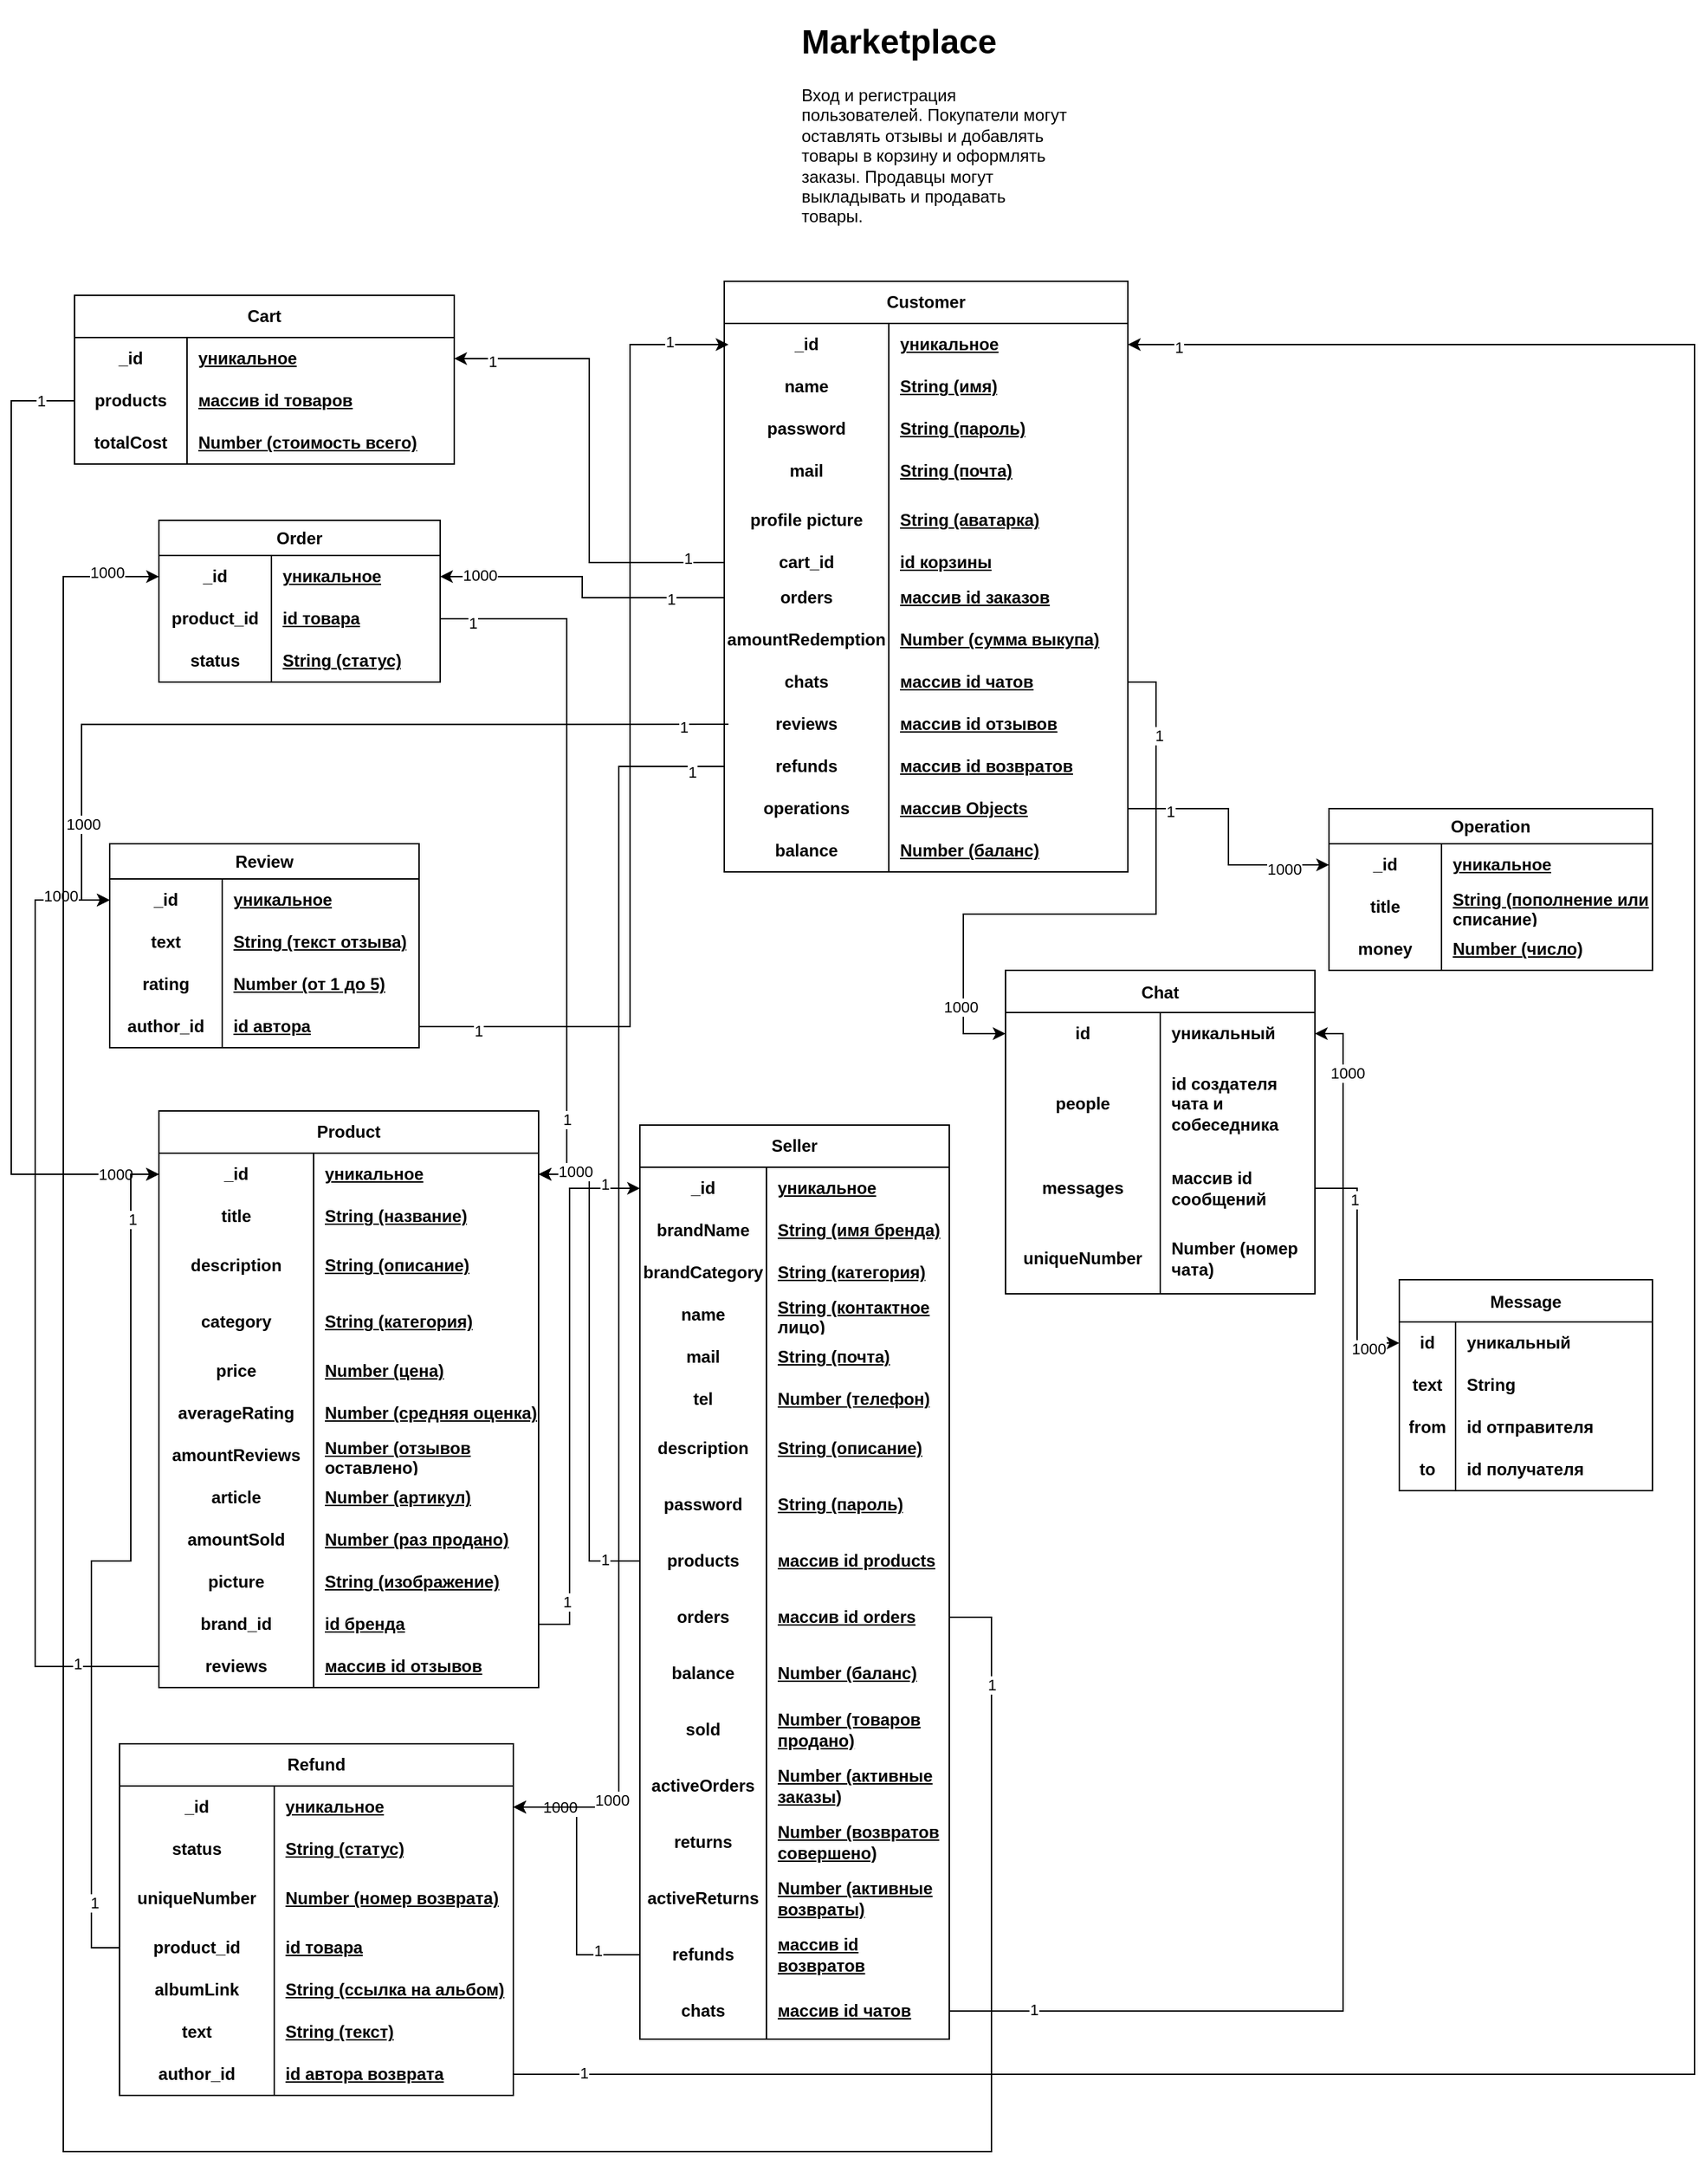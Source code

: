 <mxfile version="21.6.3" type="device">
  <diagram id="R2lEEEUBdFMjLlhIrx00" name="Page-1">
    <mxGraphModel dx="1235" dy="716" grid="1" gridSize="10" guides="1" tooltips="1" connect="1" arrows="1" fold="1" page="1" pageScale="1" pageWidth="850" pageHeight="1100" math="0" shadow="0" extFonts="Permanent Marker^https://fonts.googleapis.com/css?family=Permanent+Marker">
      <root>
        <mxCell id="0" />
        <mxCell id="1" parent="0" />
        <mxCell id="o9NhAd0gDGwiWOiefBc3-77" value="&lt;h1&gt;Marketplace&lt;/h1&gt;&lt;p&gt;Вход и регистрация пользователей. Покупатели могут оставлять отзывы и добавлять товары в корзину и оформлять заказы. Продавцы могут выкладывать и продавать товары.&lt;/p&gt;" style="text;html=1;strokeColor=none;fillColor=none;spacing=5;spacingTop=-20;whiteSpace=wrap;overflow=hidden;rounded=0;" parent="1" vertex="1">
          <mxGeometry x="730" y="30" width="200" height="160" as="geometry" />
        </mxCell>
        <mxCell id="o9NhAd0gDGwiWOiefBc3-78" value="Seller" style="shape=table;startSize=30;container=1;collapsible=1;childLayout=tableLayout;fixedRows=1;rowLines=0;fontStyle=1;align=center;resizeLast=1;html=1;whiteSpace=wrap;" parent="1" vertex="1">
          <mxGeometry x="620" y="820" width="220" height="650" as="geometry" />
        </mxCell>
        <mxCell id="o9NhAd0gDGwiWOiefBc3-79" value="" style="shape=tableRow;horizontal=0;startSize=0;swimlaneHead=0;swimlaneBody=0;fillColor=none;collapsible=0;dropTarget=0;points=[[0,0.5],[1,0.5]];portConstraint=eastwest;top=0;left=0;right=0;bottom=0;html=1;" parent="o9NhAd0gDGwiWOiefBc3-78" vertex="1">
          <mxGeometry y="30" width="220" height="30" as="geometry" />
        </mxCell>
        <mxCell id="o9NhAd0gDGwiWOiefBc3-80" value="_id" style="shape=partialRectangle;connectable=0;fillColor=none;top=0;left=0;bottom=0;right=0;fontStyle=1;overflow=hidden;html=1;whiteSpace=wrap;" parent="o9NhAd0gDGwiWOiefBc3-79" vertex="1">
          <mxGeometry width="90" height="30" as="geometry">
            <mxRectangle width="90" height="30" as="alternateBounds" />
          </mxGeometry>
        </mxCell>
        <mxCell id="o9NhAd0gDGwiWOiefBc3-81" value="уникальное" style="shape=partialRectangle;connectable=0;fillColor=none;top=0;left=0;bottom=0;right=0;align=left;spacingLeft=6;fontStyle=5;overflow=hidden;html=1;whiteSpace=wrap;" parent="o9NhAd0gDGwiWOiefBc3-79" vertex="1">
          <mxGeometry x="90" width="130" height="30" as="geometry">
            <mxRectangle width="130" height="30" as="alternateBounds" />
          </mxGeometry>
        </mxCell>
        <mxCell id="o9NhAd0gDGwiWOiefBc3-82" style="shape=tableRow;horizontal=0;startSize=0;swimlaneHead=0;swimlaneBody=0;fillColor=none;collapsible=0;dropTarget=0;points=[[0,0.5],[1,0.5]];portConstraint=eastwest;top=0;left=0;right=0;bottom=0;html=1;" parent="o9NhAd0gDGwiWOiefBc3-78" vertex="1">
          <mxGeometry y="60" width="220" height="30" as="geometry" />
        </mxCell>
        <mxCell id="o9NhAd0gDGwiWOiefBc3-83" value="brandName" style="shape=partialRectangle;connectable=0;fillColor=none;top=0;left=0;bottom=0;right=0;fontStyle=1;overflow=hidden;html=1;whiteSpace=wrap;" parent="o9NhAd0gDGwiWOiefBc3-82" vertex="1">
          <mxGeometry width="90" height="30" as="geometry">
            <mxRectangle width="90" height="30" as="alternateBounds" />
          </mxGeometry>
        </mxCell>
        <mxCell id="o9NhAd0gDGwiWOiefBc3-84" value="String (имя бренда)" style="shape=partialRectangle;connectable=0;fillColor=none;top=0;left=0;bottom=0;right=0;align=left;spacingLeft=6;fontStyle=5;overflow=hidden;html=1;whiteSpace=wrap;" parent="o9NhAd0gDGwiWOiefBc3-82" vertex="1">
          <mxGeometry x="90" width="130" height="30" as="geometry">
            <mxRectangle width="130" height="30" as="alternateBounds" />
          </mxGeometry>
        </mxCell>
        <mxCell id="o9NhAd0gDGwiWOiefBc3-85" style="shape=tableRow;horizontal=0;startSize=0;swimlaneHead=0;swimlaneBody=0;fillColor=none;collapsible=0;dropTarget=0;points=[[0,0.5],[1,0.5]];portConstraint=eastwest;top=0;left=0;right=0;bottom=0;html=1;" parent="o9NhAd0gDGwiWOiefBc3-78" vertex="1">
          <mxGeometry y="90" width="220" height="30" as="geometry" />
        </mxCell>
        <mxCell id="o9NhAd0gDGwiWOiefBc3-86" value="brandCategory" style="shape=partialRectangle;connectable=0;fillColor=none;top=0;left=0;bottom=0;right=0;fontStyle=1;overflow=hidden;html=1;whiteSpace=wrap;" parent="o9NhAd0gDGwiWOiefBc3-85" vertex="1">
          <mxGeometry width="90" height="30" as="geometry">
            <mxRectangle width="90" height="30" as="alternateBounds" />
          </mxGeometry>
        </mxCell>
        <mxCell id="o9NhAd0gDGwiWOiefBc3-87" value="String (категория)" style="shape=partialRectangle;connectable=0;fillColor=none;top=0;left=0;bottom=0;right=0;align=left;spacingLeft=6;fontStyle=5;overflow=hidden;html=1;whiteSpace=wrap;" parent="o9NhAd0gDGwiWOiefBc3-85" vertex="1">
          <mxGeometry x="90" width="130" height="30" as="geometry">
            <mxRectangle width="130" height="30" as="alternateBounds" />
          </mxGeometry>
        </mxCell>
        <mxCell id="o9NhAd0gDGwiWOiefBc3-88" style="shape=tableRow;horizontal=0;startSize=0;swimlaneHead=0;swimlaneBody=0;fillColor=none;collapsible=0;dropTarget=0;points=[[0,0.5],[1,0.5]];portConstraint=eastwest;top=0;left=0;right=0;bottom=0;html=1;" parent="o9NhAd0gDGwiWOiefBc3-78" vertex="1">
          <mxGeometry y="120" width="220" height="30" as="geometry" />
        </mxCell>
        <mxCell id="o9NhAd0gDGwiWOiefBc3-89" value="name" style="shape=partialRectangle;connectable=0;fillColor=none;top=0;left=0;bottom=0;right=0;fontStyle=1;overflow=hidden;html=1;whiteSpace=wrap;" parent="o9NhAd0gDGwiWOiefBc3-88" vertex="1">
          <mxGeometry width="90" height="30" as="geometry">
            <mxRectangle width="90" height="30" as="alternateBounds" />
          </mxGeometry>
        </mxCell>
        <mxCell id="o9NhAd0gDGwiWOiefBc3-90" value="String (контактное лицо)" style="shape=partialRectangle;connectable=0;fillColor=none;top=0;left=0;bottom=0;right=0;align=left;spacingLeft=6;fontStyle=5;overflow=hidden;html=1;whiteSpace=wrap;" parent="o9NhAd0gDGwiWOiefBc3-88" vertex="1">
          <mxGeometry x="90" width="130" height="30" as="geometry">
            <mxRectangle width="130" height="30" as="alternateBounds" />
          </mxGeometry>
        </mxCell>
        <mxCell id="o9NhAd0gDGwiWOiefBc3-91" style="shape=tableRow;horizontal=0;startSize=0;swimlaneHead=0;swimlaneBody=0;fillColor=none;collapsible=0;dropTarget=0;points=[[0,0.5],[1,0.5]];portConstraint=eastwest;top=0;left=0;right=0;bottom=0;html=1;" parent="o9NhAd0gDGwiWOiefBc3-78" vertex="1">
          <mxGeometry y="150" width="220" height="30" as="geometry" />
        </mxCell>
        <mxCell id="o9NhAd0gDGwiWOiefBc3-92" value="mail" style="shape=partialRectangle;connectable=0;fillColor=none;top=0;left=0;bottom=0;right=0;fontStyle=1;overflow=hidden;html=1;whiteSpace=wrap;" parent="o9NhAd0gDGwiWOiefBc3-91" vertex="1">
          <mxGeometry width="90" height="30" as="geometry">
            <mxRectangle width="90" height="30" as="alternateBounds" />
          </mxGeometry>
        </mxCell>
        <mxCell id="o9NhAd0gDGwiWOiefBc3-93" value="String (почта)" style="shape=partialRectangle;connectable=0;fillColor=none;top=0;left=0;bottom=0;right=0;align=left;spacingLeft=6;fontStyle=5;overflow=hidden;html=1;whiteSpace=wrap;" parent="o9NhAd0gDGwiWOiefBc3-91" vertex="1">
          <mxGeometry x="90" width="130" height="30" as="geometry">
            <mxRectangle width="130" height="30" as="alternateBounds" />
          </mxGeometry>
        </mxCell>
        <mxCell id="o9NhAd0gDGwiWOiefBc3-94" style="shape=tableRow;horizontal=0;startSize=0;swimlaneHead=0;swimlaneBody=0;fillColor=none;collapsible=0;dropTarget=0;points=[[0,0.5],[1,0.5]];portConstraint=eastwest;top=0;left=0;right=0;bottom=0;html=1;" parent="o9NhAd0gDGwiWOiefBc3-78" vertex="1">
          <mxGeometry y="180" width="220" height="30" as="geometry" />
        </mxCell>
        <mxCell id="o9NhAd0gDGwiWOiefBc3-95" value="tel" style="shape=partialRectangle;connectable=0;fillColor=none;top=0;left=0;bottom=0;right=0;fontStyle=1;overflow=hidden;html=1;whiteSpace=wrap;" parent="o9NhAd0gDGwiWOiefBc3-94" vertex="1">
          <mxGeometry width="90" height="30" as="geometry">
            <mxRectangle width="90" height="30" as="alternateBounds" />
          </mxGeometry>
        </mxCell>
        <mxCell id="o9NhAd0gDGwiWOiefBc3-96" value="Number (телефон)" style="shape=partialRectangle;connectable=0;fillColor=none;top=0;left=0;bottom=0;right=0;align=left;spacingLeft=6;fontStyle=5;overflow=hidden;html=1;whiteSpace=wrap;" parent="o9NhAd0gDGwiWOiefBc3-94" vertex="1">
          <mxGeometry x="90" width="130" height="30" as="geometry">
            <mxRectangle width="130" height="30" as="alternateBounds" />
          </mxGeometry>
        </mxCell>
        <mxCell id="o9NhAd0gDGwiWOiefBc3-97" style="shape=tableRow;horizontal=0;startSize=0;swimlaneHead=0;swimlaneBody=0;fillColor=none;collapsible=0;dropTarget=0;points=[[0,0.5],[1,0.5]];portConstraint=eastwest;top=0;left=0;right=0;bottom=0;html=1;" parent="o9NhAd0gDGwiWOiefBc3-78" vertex="1">
          <mxGeometry y="210" width="220" height="40" as="geometry" />
        </mxCell>
        <mxCell id="o9NhAd0gDGwiWOiefBc3-98" value="description" style="shape=partialRectangle;connectable=0;fillColor=none;top=0;left=0;bottom=0;right=0;fontStyle=1;overflow=hidden;html=1;whiteSpace=wrap;" parent="o9NhAd0gDGwiWOiefBc3-97" vertex="1">
          <mxGeometry width="90" height="40" as="geometry">
            <mxRectangle width="90" height="40" as="alternateBounds" />
          </mxGeometry>
        </mxCell>
        <mxCell id="o9NhAd0gDGwiWOiefBc3-99" value="String (описание)" style="shape=partialRectangle;connectable=0;fillColor=none;top=0;left=0;bottom=0;right=0;align=left;spacingLeft=6;fontStyle=5;overflow=hidden;html=1;whiteSpace=wrap;" parent="o9NhAd0gDGwiWOiefBc3-97" vertex="1">
          <mxGeometry x="90" width="130" height="40" as="geometry">
            <mxRectangle width="130" height="40" as="alternateBounds" />
          </mxGeometry>
        </mxCell>
        <mxCell id="o9NhAd0gDGwiWOiefBc3-214" style="shape=tableRow;horizontal=0;startSize=0;swimlaneHead=0;swimlaneBody=0;fillColor=none;collapsible=0;dropTarget=0;points=[[0,0.5],[1,0.5]];portConstraint=eastwest;top=0;left=0;right=0;bottom=0;html=1;" parent="o9NhAd0gDGwiWOiefBc3-78" vertex="1">
          <mxGeometry y="250" width="220" height="40" as="geometry" />
        </mxCell>
        <mxCell id="o9NhAd0gDGwiWOiefBc3-215" value="password" style="shape=partialRectangle;connectable=0;fillColor=none;top=0;left=0;bottom=0;right=0;fontStyle=1;overflow=hidden;html=1;whiteSpace=wrap;" parent="o9NhAd0gDGwiWOiefBc3-214" vertex="1">
          <mxGeometry width="90" height="40" as="geometry">
            <mxRectangle width="90" height="40" as="alternateBounds" />
          </mxGeometry>
        </mxCell>
        <mxCell id="o9NhAd0gDGwiWOiefBc3-216" value="String (пароль)" style="shape=partialRectangle;connectable=0;fillColor=none;top=0;left=0;bottom=0;right=0;align=left;spacingLeft=6;fontStyle=5;overflow=hidden;html=1;whiteSpace=wrap;" parent="o9NhAd0gDGwiWOiefBc3-214" vertex="1">
          <mxGeometry x="90" width="130" height="40" as="geometry">
            <mxRectangle width="130" height="40" as="alternateBounds" />
          </mxGeometry>
        </mxCell>
        <mxCell id="o9NhAd0gDGwiWOiefBc3-217" style="shape=tableRow;horizontal=0;startSize=0;swimlaneHead=0;swimlaneBody=0;fillColor=none;collapsible=0;dropTarget=0;points=[[0,0.5],[1,0.5]];portConstraint=eastwest;top=0;left=0;right=0;bottom=0;html=1;" parent="o9NhAd0gDGwiWOiefBc3-78" vertex="1">
          <mxGeometry y="290" width="220" height="40" as="geometry" />
        </mxCell>
        <mxCell id="o9NhAd0gDGwiWOiefBc3-218" value="products" style="shape=partialRectangle;connectable=0;fillColor=none;top=0;left=0;bottom=0;right=0;fontStyle=1;overflow=hidden;html=1;whiteSpace=wrap;" parent="o9NhAd0gDGwiWOiefBc3-217" vertex="1">
          <mxGeometry width="90" height="40" as="geometry">
            <mxRectangle width="90" height="40" as="alternateBounds" />
          </mxGeometry>
        </mxCell>
        <mxCell id="o9NhAd0gDGwiWOiefBc3-219" value="массив id products" style="shape=partialRectangle;connectable=0;fillColor=none;top=0;left=0;bottom=0;right=0;align=left;spacingLeft=6;fontStyle=5;overflow=hidden;html=1;whiteSpace=wrap;" parent="o9NhAd0gDGwiWOiefBc3-217" vertex="1">
          <mxGeometry x="90" width="130" height="40" as="geometry">
            <mxRectangle width="130" height="40" as="alternateBounds" />
          </mxGeometry>
        </mxCell>
        <mxCell id="o9NhAd0gDGwiWOiefBc3-223" style="shape=tableRow;horizontal=0;startSize=0;swimlaneHead=0;swimlaneBody=0;fillColor=none;collapsible=0;dropTarget=0;points=[[0,0.5],[1,0.5]];portConstraint=eastwest;top=0;left=0;right=0;bottom=0;html=1;" parent="o9NhAd0gDGwiWOiefBc3-78" vertex="1">
          <mxGeometry y="330" width="220" height="40" as="geometry" />
        </mxCell>
        <mxCell id="o9NhAd0gDGwiWOiefBc3-224" value="orders" style="shape=partialRectangle;connectable=0;fillColor=none;top=0;left=0;bottom=0;right=0;fontStyle=1;overflow=hidden;html=1;whiteSpace=wrap;" parent="o9NhAd0gDGwiWOiefBc3-223" vertex="1">
          <mxGeometry width="90" height="40" as="geometry">
            <mxRectangle width="90" height="40" as="alternateBounds" />
          </mxGeometry>
        </mxCell>
        <mxCell id="o9NhAd0gDGwiWOiefBc3-225" value="массив id orders" style="shape=partialRectangle;connectable=0;fillColor=none;top=0;left=0;bottom=0;right=0;align=left;spacingLeft=6;fontStyle=5;overflow=hidden;html=1;whiteSpace=wrap;" parent="o9NhAd0gDGwiWOiefBc3-223" vertex="1">
          <mxGeometry x="90" width="130" height="40" as="geometry">
            <mxRectangle width="130" height="40" as="alternateBounds" />
          </mxGeometry>
        </mxCell>
        <mxCell id="OVzTYy_qS3FdMnzK5xkQ-1" style="shape=tableRow;horizontal=0;startSize=0;swimlaneHead=0;swimlaneBody=0;fillColor=none;collapsible=0;dropTarget=0;points=[[0,0.5],[1,0.5]];portConstraint=eastwest;top=0;left=0;right=0;bottom=0;html=1;" parent="o9NhAd0gDGwiWOiefBc3-78" vertex="1">
          <mxGeometry y="370" width="220" height="40" as="geometry" />
        </mxCell>
        <mxCell id="OVzTYy_qS3FdMnzK5xkQ-2" value="balance" style="shape=partialRectangle;connectable=0;fillColor=none;top=0;left=0;bottom=0;right=0;fontStyle=1;overflow=hidden;html=1;whiteSpace=wrap;" parent="OVzTYy_qS3FdMnzK5xkQ-1" vertex="1">
          <mxGeometry width="90" height="40" as="geometry">
            <mxRectangle width="90" height="40" as="alternateBounds" />
          </mxGeometry>
        </mxCell>
        <mxCell id="OVzTYy_qS3FdMnzK5xkQ-3" value="Number (баланс)" style="shape=partialRectangle;connectable=0;fillColor=none;top=0;left=0;bottom=0;right=0;align=left;spacingLeft=6;fontStyle=5;overflow=hidden;html=1;whiteSpace=wrap;" parent="OVzTYy_qS3FdMnzK5xkQ-1" vertex="1">
          <mxGeometry x="90" width="130" height="40" as="geometry">
            <mxRectangle width="130" height="40" as="alternateBounds" />
          </mxGeometry>
        </mxCell>
        <mxCell id="OVzTYy_qS3FdMnzK5xkQ-4" style="shape=tableRow;horizontal=0;startSize=0;swimlaneHead=0;swimlaneBody=0;fillColor=none;collapsible=0;dropTarget=0;points=[[0,0.5],[1,0.5]];portConstraint=eastwest;top=0;left=0;right=0;bottom=0;html=1;" parent="o9NhAd0gDGwiWOiefBc3-78" vertex="1">
          <mxGeometry y="410" width="220" height="40" as="geometry" />
        </mxCell>
        <mxCell id="OVzTYy_qS3FdMnzK5xkQ-5" value="sold" style="shape=partialRectangle;connectable=0;fillColor=none;top=0;left=0;bottom=0;right=0;fontStyle=1;overflow=hidden;html=1;whiteSpace=wrap;" parent="OVzTYy_qS3FdMnzK5xkQ-4" vertex="1">
          <mxGeometry width="90" height="40" as="geometry">
            <mxRectangle width="90" height="40" as="alternateBounds" />
          </mxGeometry>
        </mxCell>
        <mxCell id="OVzTYy_qS3FdMnzK5xkQ-6" value="Number (товаров продано)" style="shape=partialRectangle;connectable=0;fillColor=none;top=0;left=0;bottom=0;right=0;align=left;spacingLeft=6;fontStyle=5;overflow=hidden;html=1;whiteSpace=wrap;" parent="OVzTYy_qS3FdMnzK5xkQ-4" vertex="1">
          <mxGeometry x="90" width="130" height="40" as="geometry">
            <mxRectangle width="130" height="40" as="alternateBounds" />
          </mxGeometry>
        </mxCell>
        <mxCell id="OVzTYy_qS3FdMnzK5xkQ-7" style="shape=tableRow;horizontal=0;startSize=0;swimlaneHead=0;swimlaneBody=0;fillColor=none;collapsible=0;dropTarget=0;points=[[0,0.5],[1,0.5]];portConstraint=eastwest;top=0;left=0;right=0;bottom=0;html=1;" parent="o9NhAd0gDGwiWOiefBc3-78" vertex="1">
          <mxGeometry y="450" width="220" height="40" as="geometry" />
        </mxCell>
        <mxCell id="OVzTYy_qS3FdMnzK5xkQ-8" value="activeOrders" style="shape=partialRectangle;connectable=0;fillColor=none;top=0;left=0;bottom=0;right=0;fontStyle=1;overflow=hidden;html=1;whiteSpace=wrap;" parent="OVzTYy_qS3FdMnzK5xkQ-7" vertex="1">
          <mxGeometry width="90" height="40" as="geometry">
            <mxRectangle width="90" height="40" as="alternateBounds" />
          </mxGeometry>
        </mxCell>
        <mxCell id="OVzTYy_qS3FdMnzK5xkQ-9" value="Number (активные заказы)" style="shape=partialRectangle;connectable=0;fillColor=none;top=0;left=0;bottom=0;right=0;align=left;spacingLeft=6;fontStyle=5;overflow=hidden;html=1;whiteSpace=wrap;" parent="OVzTYy_qS3FdMnzK5xkQ-7" vertex="1">
          <mxGeometry x="90" width="130" height="40" as="geometry">
            <mxRectangle width="130" height="40" as="alternateBounds" />
          </mxGeometry>
        </mxCell>
        <mxCell id="OVzTYy_qS3FdMnzK5xkQ-10" style="shape=tableRow;horizontal=0;startSize=0;swimlaneHead=0;swimlaneBody=0;fillColor=none;collapsible=0;dropTarget=0;points=[[0,0.5],[1,0.5]];portConstraint=eastwest;top=0;left=0;right=0;bottom=0;html=1;" parent="o9NhAd0gDGwiWOiefBc3-78" vertex="1">
          <mxGeometry y="490" width="220" height="40" as="geometry" />
        </mxCell>
        <mxCell id="OVzTYy_qS3FdMnzK5xkQ-11" value="returns" style="shape=partialRectangle;connectable=0;fillColor=none;top=0;left=0;bottom=0;right=0;fontStyle=1;overflow=hidden;html=1;whiteSpace=wrap;" parent="OVzTYy_qS3FdMnzK5xkQ-10" vertex="1">
          <mxGeometry width="90" height="40" as="geometry">
            <mxRectangle width="90" height="40" as="alternateBounds" />
          </mxGeometry>
        </mxCell>
        <mxCell id="OVzTYy_qS3FdMnzK5xkQ-12" value="Number (возвратов совершено)" style="shape=partialRectangle;connectable=0;fillColor=none;top=0;left=0;bottom=0;right=0;align=left;spacingLeft=6;fontStyle=5;overflow=hidden;html=1;whiteSpace=wrap;" parent="OVzTYy_qS3FdMnzK5xkQ-10" vertex="1">
          <mxGeometry x="90" width="130" height="40" as="geometry">
            <mxRectangle width="130" height="40" as="alternateBounds" />
          </mxGeometry>
        </mxCell>
        <mxCell id="OVzTYy_qS3FdMnzK5xkQ-13" style="shape=tableRow;horizontal=0;startSize=0;swimlaneHead=0;swimlaneBody=0;fillColor=none;collapsible=0;dropTarget=0;points=[[0,0.5],[1,0.5]];portConstraint=eastwest;top=0;left=0;right=0;bottom=0;html=1;" parent="o9NhAd0gDGwiWOiefBc3-78" vertex="1">
          <mxGeometry y="530" width="220" height="40" as="geometry" />
        </mxCell>
        <mxCell id="OVzTYy_qS3FdMnzK5xkQ-14" value="activeReturns" style="shape=partialRectangle;connectable=0;fillColor=none;top=0;left=0;bottom=0;right=0;fontStyle=1;overflow=hidden;html=1;whiteSpace=wrap;" parent="OVzTYy_qS3FdMnzK5xkQ-13" vertex="1">
          <mxGeometry width="90" height="40" as="geometry">
            <mxRectangle width="90" height="40" as="alternateBounds" />
          </mxGeometry>
        </mxCell>
        <mxCell id="OVzTYy_qS3FdMnzK5xkQ-15" value="Number (активные возвраты)" style="shape=partialRectangle;connectable=0;fillColor=none;top=0;left=0;bottom=0;right=0;align=left;spacingLeft=6;fontStyle=5;overflow=hidden;html=1;whiteSpace=wrap;" parent="OVzTYy_qS3FdMnzK5xkQ-13" vertex="1">
          <mxGeometry x="90" width="130" height="40" as="geometry">
            <mxRectangle width="130" height="40" as="alternateBounds" />
          </mxGeometry>
        </mxCell>
        <mxCell id="OVzTYy_qS3FdMnzK5xkQ-16" style="shape=tableRow;horizontal=0;startSize=0;swimlaneHead=0;swimlaneBody=0;fillColor=none;collapsible=0;dropTarget=0;points=[[0,0.5],[1,0.5]];portConstraint=eastwest;top=0;left=0;right=0;bottom=0;html=1;" parent="o9NhAd0gDGwiWOiefBc3-78" vertex="1">
          <mxGeometry y="570" width="220" height="40" as="geometry" />
        </mxCell>
        <mxCell id="OVzTYy_qS3FdMnzK5xkQ-17" value="refunds" style="shape=partialRectangle;connectable=0;fillColor=none;top=0;left=0;bottom=0;right=0;fontStyle=1;overflow=hidden;html=1;whiteSpace=wrap;" parent="OVzTYy_qS3FdMnzK5xkQ-16" vertex="1">
          <mxGeometry width="90" height="40" as="geometry">
            <mxRectangle width="90" height="40" as="alternateBounds" />
          </mxGeometry>
        </mxCell>
        <mxCell id="OVzTYy_qS3FdMnzK5xkQ-18" value="массив id возвратов" style="shape=partialRectangle;connectable=0;fillColor=none;top=0;left=0;bottom=0;right=0;align=left;spacingLeft=6;fontStyle=5;overflow=hidden;html=1;whiteSpace=wrap;" parent="OVzTYy_qS3FdMnzK5xkQ-16" vertex="1">
          <mxGeometry x="90" width="130" height="40" as="geometry">
            <mxRectangle width="130" height="40" as="alternateBounds" />
          </mxGeometry>
        </mxCell>
        <mxCell id="OVzTYy_qS3FdMnzK5xkQ-19" style="shape=tableRow;horizontal=0;startSize=0;swimlaneHead=0;swimlaneBody=0;fillColor=none;collapsible=0;dropTarget=0;points=[[0,0.5],[1,0.5]];portConstraint=eastwest;top=0;left=0;right=0;bottom=0;html=1;" parent="o9NhAd0gDGwiWOiefBc3-78" vertex="1">
          <mxGeometry y="610" width="220" height="40" as="geometry" />
        </mxCell>
        <mxCell id="OVzTYy_qS3FdMnzK5xkQ-20" value="chats" style="shape=partialRectangle;connectable=0;fillColor=none;top=0;left=0;bottom=0;right=0;fontStyle=1;overflow=hidden;html=1;whiteSpace=wrap;" parent="OVzTYy_qS3FdMnzK5xkQ-19" vertex="1">
          <mxGeometry width="90" height="40" as="geometry">
            <mxRectangle width="90" height="40" as="alternateBounds" />
          </mxGeometry>
        </mxCell>
        <mxCell id="OVzTYy_qS3FdMnzK5xkQ-21" value="массив id чатов" style="shape=partialRectangle;connectable=0;fillColor=none;top=0;left=0;bottom=0;right=0;align=left;spacingLeft=6;fontStyle=5;overflow=hidden;html=1;whiteSpace=wrap;" parent="OVzTYy_qS3FdMnzK5xkQ-19" vertex="1">
          <mxGeometry x="90" width="130" height="40" as="geometry">
            <mxRectangle width="130" height="40" as="alternateBounds" />
          </mxGeometry>
        </mxCell>
        <mxCell id="o9NhAd0gDGwiWOiefBc3-100" value="Review" style="shape=table;startSize=25;container=1;collapsible=1;childLayout=tableLayout;fixedRows=1;rowLines=0;fontStyle=1;align=center;resizeLast=1;html=1;whiteSpace=wrap;" parent="1" vertex="1">
          <mxGeometry x="243" y="620" width="220" height="145" as="geometry">
            <mxRectangle x="70" y="870" width="100" height="30" as="alternateBounds" />
          </mxGeometry>
        </mxCell>
        <mxCell id="o9NhAd0gDGwiWOiefBc3-101" style="shape=tableRow;horizontal=0;startSize=0;swimlaneHead=0;swimlaneBody=0;fillColor=none;collapsible=0;dropTarget=0;points=[[0,0.5],[1,0.5]];portConstraint=eastwest;top=0;left=0;right=0;bottom=0;html=1;" parent="o9NhAd0gDGwiWOiefBc3-100" vertex="1">
          <mxGeometry y="25" width="220" height="30" as="geometry" />
        </mxCell>
        <mxCell id="o9NhAd0gDGwiWOiefBc3-102" value="_id" style="shape=partialRectangle;connectable=0;fillColor=none;top=0;left=0;bottom=0;right=0;fontStyle=1;overflow=hidden;html=1;whiteSpace=wrap;" parent="o9NhAd0gDGwiWOiefBc3-101" vertex="1">
          <mxGeometry width="80" height="30" as="geometry">
            <mxRectangle width="80" height="30" as="alternateBounds" />
          </mxGeometry>
        </mxCell>
        <mxCell id="o9NhAd0gDGwiWOiefBc3-103" value="уникальное" style="shape=partialRectangle;connectable=0;fillColor=none;top=0;left=0;bottom=0;right=0;align=left;spacingLeft=6;fontStyle=5;overflow=hidden;html=1;whiteSpace=wrap;" parent="o9NhAd0gDGwiWOiefBc3-101" vertex="1">
          <mxGeometry x="80" width="140" height="30" as="geometry">
            <mxRectangle width="140" height="30" as="alternateBounds" />
          </mxGeometry>
        </mxCell>
        <mxCell id="o9NhAd0gDGwiWOiefBc3-104" value="" style="shape=tableRow;horizontal=0;startSize=0;swimlaneHead=0;swimlaneBody=0;fillColor=none;collapsible=0;dropTarget=0;points=[[0,0.5],[1,0.5]];portConstraint=eastwest;top=0;left=0;right=0;bottom=0;html=1;" parent="o9NhAd0gDGwiWOiefBc3-100" vertex="1">
          <mxGeometry y="55" width="220" height="30" as="geometry" />
        </mxCell>
        <mxCell id="o9NhAd0gDGwiWOiefBc3-105" value="text" style="shape=partialRectangle;connectable=0;fillColor=none;top=0;left=0;bottom=0;right=0;fontStyle=1;overflow=hidden;html=1;whiteSpace=wrap;" parent="o9NhAd0gDGwiWOiefBc3-104" vertex="1">
          <mxGeometry width="80" height="30" as="geometry">
            <mxRectangle width="80" height="30" as="alternateBounds" />
          </mxGeometry>
        </mxCell>
        <mxCell id="o9NhAd0gDGwiWOiefBc3-106" value="String (текст отзыва)" style="shape=partialRectangle;connectable=0;fillColor=none;top=0;left=0;bottom=0;right=0;align=left;spacingLeft=6;fontStyle=5;overflow=hidden;html=1;whiteSpace=wrap;" parent="o9NhAd0gDGwiWOiefBc3-104" vertex="1">
          <mxGeometry x="80" width="140" height="30" as="geometry">
            <mxRectangle width="140" height="30" as="alternateBounds" />
          </mxGeometry>
        </mxCell>
        <mxCell id="o9NhAd0gDGwiWOiefBc3-110" style="shape=tableRow;horizontal=0;startSize=0;swimlaneHead=0;swimlaneBody=0;fillColor=none;collapsible=0;dropTarget=0;points=[[0,0.5],[1,0.5]];portConstraint=eastwest;top=0;left=0;right=0;bottom=0;html=1;" parent="o9NhAd0gDGwiWOiefBc3-100" vertex="1">
          <mxGeometry y="85" width="220" height="30" as="geometry" />
        </mxCell>
        <mxCell id="o9NhAd0gDGwiWOiefBc3-111" value="rating" style="shape=partialRectangle;connectable=0;fillColor=none;top=0;left=0;bottom=0;right=0;fontStyle=1;overflow=hidden;html=1;whiteSpace=wrap;" parent="o9NhAd0gDGwiWOiefBc3-110" vertex="1">
          <mxGeometry width="80" height="30" as="geometry">
            <mxRectangle width="80" height="30" as="alternateBounds" />
          </mxGeometry>
        </mxCell>
        <mxCell id="o9NhAd0gDGwiWOiefBc3-112" value="Number (от 1 до 5)" style="shape=partialRectangle;connectable=0;fillColor=none;top=0;left=0;bottom=0;right=0;align=left;spacingLeft=6;fontStyle=5;overflow=hidden;html=1;whiteSpace=wrap;" parent="o9NhAd0gDGwiWOiefBc3-110" vertex="1">
          <mxGeometry x="80" width="140" height="30" as="geometry">
            <mxRectangle width="140" height="30" as="alternateBounds" />
          </mxGeometry>
        </mxCell>
        <mxCell id="OVzTYy_qS3FdMnzK5xkQ-22" style="shape=tableRow;horizontal=0;startSize=0;swimlaneHead=0;swimlaneBody=0;fillColor=none;collapsible=0;dropTarget=0;points=[[0,0.5],[1,0.5]];portConstraint=eastwest;top=0;left=0;right=0;bottom=0;html=1;" parent="o9NhAd0gDGwiWOiefBc3-100" vertex="1">
          <mxGeometry y="115" width="220" height="30" as="geometry" />
        </mxCell>
        <mxCell id="OVzTYy_qS3FdMnzK5xkQ-23" value="author_id" style="shape=partialRectangle;connectable=0;fillColor=none;top=0;left=0;bottom=0;right=0;fontStyle=1;overflow=hidden;html=1;whiteSpace=wrap;" parent="OVzTYy_qS3FdMnzK5xkQ-22" vertex="1">
          <mxGeometry width="80" height="30" as="geometry">
            <mxRectangle width="80" height="30" as="alternateBounds" />
          </mxGeometry>
        </mxCell>
        <mxCell id="OVzTYy_qS3FdMnzK5xkQ-24" value="id автора" style="shape=partialRectangle;connectable=0;fillColor=none;top=0;left=0;bottom=0;right=0;align=left;spacingLeft=6;fontStyle=5;overflow=hidden;html=1;whiteSpace=wrap;" parent="OVzTYy_qS3FdMnzK5xkQ-22" vertex="1">
          <mxGeometry x="80" width="140" height="30" as="geometry">
            <mxRectangle width="140" height="30" as="alternateBounds" />
          </mxGeometry>
        </mxCell>
        <mxCell id="o9NhAd0gDGwiWOiefBc3-119" value="Product" style="shape=table;startSize=30;container=1;collapsible=1;childLayout=tableLayout;fixedRows=1;rowLines=0;fontStyle=1;align=center;resizeLast=1;html=1;whiteSpace=wrap;" parent="1" vertex="1">
          <mxGeometry x="278" y="810" width="270" height="410" as="geometry" />
        </mxCell>
        <mxCell id="o9NhAd0gDGwiWOiefBc3-120" value="" style="shape=tableRow;horizontal=0;startSize=0;swimlaneHead=0;swimlaneBody=0;fillColor=none;collapsible=0;dropTarget=0;points=[[0,0.5],[1,0.5]];portConstraint=eastwest;top=0;left=0;right=0;bottom=0;html=1;" parent="o9NhAd0gDGwiWOiefBc3-119" vertex="1">
          <mxGeometry y="30" width="270" height="30" as="geometry" />
        </mxCell>
        <mxCell id="o9NhAd0gDGwiWOiefBc3-121" value="_id" style="shape=partialRectangle;connectable=0;fillColor=none;top=0;left=0;bottom=0;right=0;fontStyle=1;overflow=hidden;html=1;whiteSpace=wrap;" parent="o9NhAd0gDGwiWOiefBc3-120" vertex="1">
          <mxGeometry width="110" height="30" as="geometry">
            <mxRectangle width="110" height="30" as="alternateBounds" />
          </mxGeometry>
        </mxCell>
        <mxCell id="o9NhAd0gDGwiWOiefBc3-122" value="уникальное" style="shape=partialRectangle;connectable=0;fillColor=none;top=0;left=0;bottom=0;right=0;align=left;spacingLeft=6;fontStyle=5;overflow=hidden;html=1;whiteSpace=wrap;" parent="o9NhAd0gDGwiWOiefBc3-120" vertex="1">
          <mxGeometry x="110" width="160" height="30" as="geometry">
            <mxRectangle width="160" height="30" as="alternateBounds" />
          </mxGeometry>
        </mxCell>
        <mxCell id="o9NhAd0gDGwiWOiefBc3-123" style="shape=tableRow;horizontal=0;startSize=0;swimlaneHead=0;swimlaneBody=0;fillColor=none;collapsible=0;dropTarget=0;points=[[0,0.5],[1,0.5]];portConstraint=eastwest;top=0;left=0;right=0;bottom=0;html=1;" parent="o9NhAd0gDGwiWOiefBc3-119" vertex="1">
          <mxGeometry y="60" width="270" height="30" as="geometry" />
        </mxCell>
        <mxCell id="o9NhAd0gDGwiWOiefBc3-124" value="title" style="shape=partialRectangle;connectable=0;fillColor=none;top=0;left=0;bottom=0;right=0;fontStyle=1;overflow=hidden;html=1;whiteSpace=wrap;" parent="o9NhAd0gDGwiWOiefBc3-123" vertex="1">
          <mxGeometry width="110" height="30" as="geometry">
            <mxRectangle width="110" height="30" as="alternateBounds" />
          </mxGeometry>
        </mxCell>
        <mxCell id="o9NhAd0gDGwiWOiefBc3-125" value="String (название)" style="shape=partialRectangle;connectable=0;fillColor=none;top=0;left=0;bottom=0;right=0;align=left;spacingLeft=6;fontStyle=5;overflow=hidden;html=1;whiteSpace=wrap;" parent="o9NhAd0gDGwiWOiefBc3-123" vertex="1">
          <mxGeometry x="110" width="160" height="30" as="geometry">
            <mxRectangle width="160" height="30" as="alternateBounds" />
          </mxGeometry>
        </mxCell>
        <mxCell id="o9NhAd0gDGwiWOiefBc3-126" style="shape=tableRow;horizontal=0;startSize=0;swimlaneHead=0;swimlaneBody=0;fillColor=none;collapsible=0;dropTarget=0;points=[[0,0.5],[1,0.5]];portConstraint=eastwest;top=0;left=0;right=0;bottom=0;html=1;" parent="o9NhAd0gDGwiWOiefBc3-119" vertex="1">
          <mxGeometry y="90" width="270" height="40" as="geometry" />
        </mxCell>
        <mxCell id="o9NhAd0gDGwiWOiefBc3-127" value="description" style="shape=partialRectangle;connectable=0;fillColor=none;top=0;left=0;bottom=0;right=0;fontStyle=1;overflow=hidden;html=1;whiteSpace=wrap;" parent="o9NhAd0gDGwiWOiefBc3-126" vertex="1">
          <mxGeometry width="110" height="40" as="geometry">
            <mxRectangle width="110" height="40" as="alternateBounds" />
          </mxGeometry>
        </mxCell>
        <mxCell id="o9NhAd0gDGwiWOiefBc3-128" value="String (описание)" style="shape=partialRectangle;connectable=0;fillColor=none;top=0;left=0;bottom=0;right=0;align=left;spacingLeft=6;fontStyle=5;overflow=hidden;html=1;whiteSpace=wrap;" parent="o9NhAd0gDGwiWOiefBc3-126" vertex="1">
          <mxGeometry x="110" width="160" height="40" as="geometry">
            <mxRectangle width="160" height="40" as="alternateBounds" />
          </mxGeometry>
        </mxCell>
        <mxCell id="o9NhAd0gDGwiWOiefBc3-129" style="shape=tableRow;horizontal=0;startSize=0;swimlaneHead=0;swimlaneBody=0;fillColor=none;collapsible=0;dropTarget=0;points=[[0,0.5],[1,0.5]];portConstraint=eastwest;top=0;left=0;right=0;bottom=0;html=1;" parent="o9NhAd0gDGwiWOiefBc3-119" vertex="1">
          <mxGeometry y="130" width="270" height="40" as="geometry" />
        </mxCell>
        <mxCell id="o9NhAd0gDGwiWOiefBc3-130" value="category" style="shape=partialRectangle;connectable=0;fillColor=none;top=0;left=0;bottom=0;right=0;fontStyle=1;overflow=hidden;html=1;whiteSpace=wrap;" parent="o9NhAd0gDGwiWOiefBc3-129" vertex="1">
          <mxGeometry width="110" height="40" as="geometry">
            <mxRectangle width="110" height="40" as="alternateBounds" />
          </mxGeometry>
        </mxCell>
        <mxCell id="o9NhAd0gDGwiWOiefBc3-131" value="String (категория)" style="shape=partialRectangle;connectable=0;fillColor=none;top=0;left=0;bottom=0;right=0;align=left;spacingLeft=6;fontStyle=5;overflow=hidden;html=1;whiteSpace=wrap;" parent="o9NhAd0gDGwiWOiefBc3-129" vertex="1">
          <mxGeometry x="110" width="160" height="40" as="geometry">
            <mxRectangle width="160" height="40" as="alternateBounds" />
          </mxGeometry>
        </mxCell>
        <mxCell id="o9NhAd0gDGwiWOiefBc3-132" style="shape=tableRow;horizontal=0;startSize=0;swimlaneHead=0;swimlaneBody=0;fillColor=none;collapsible=0;dropTarget=0;points=[[0,0.5],[1,0.5]];portConstraint=eastwest;top=0;left=0;right=0;bottom=0;html=1;" parent="o9NhAd0gDGwiWOiefBc3-119" vertex="1">
          <mxGeometry y="170" width="270" height="30" as="geometry" />
        </mxCell>
        <mxCell id="o9NhAd0gDGwiWOiefBc3-133" value="price" style="shape=partialRectangle;connectable=0;fillColor=none;top=0;left=0;bottom=0;right=0;fontStyle=1;overflow=hidden;html=1;whiteSpace=wrap;" parent="o9NhAd0gDGwiWOiefBc3-132" vertex="1">
          <mxGeometry width="110" height="30" as="geometry">
            <mxRectangle width="110" height="30" as="alternateBounds" />
          </mxGeometry>
        </mxCell>
        <mxCell id="o9NhAd0gDGwiWOiefBc3-134" value="Number (цена)" style="shape=partialRectangle;connectable=0;fillColor=none;top=0;left=0;bottom=0;right=0;align=left;spacingLeft=6;fontStyle=5;overflow=hidden;html=1;whiteSpace=wrap;" parent="o9NhAd0gDGwiWOiefBc3-132" vertex="1">
          <mxGeometry x="110" width="160" height="30" as="geometry">
            <mxRectangle width="160" height="30" as="alternateBounds" />
          </mxGeometry>
        </mxCell>
        <mxCell id="OVzTYy_qS3FdMnzK5xkQ-57" style="shape=tableRow;horizontal=0;startSize=0;swimlaneHead=0;swimlaneBody=0;fillColor=none;collapsible=0;dropTarget=0;points=[[0,0.5],[1,0.5]];portConstraint=eastwest;top=0;left=0;right=0;bottom=0;html=1;" parent="o9NhAd0gDGwiWOiefBc3-119" vertex="1">
          <mxGeometry y="200" width="270" height="30" as="geometry" />
        </mxCell>
        <mxCell id="OVzTYy_qS3FdMnzK5xkQ-58" value="averageRating" style="shape=partialRectangle;connectable=0;fillColor=none;top=0;left=0;bottom=0;right=0;fontStyle=1;overflow=hidden;html=1;whiteSpace=wrap;" parent="OVzTYy_qS3FdMnzK5xkQ-57" vertex="1">
          <mxGeometry width="110" height="30" as="geometry">
            <mxRectangle width="110" height="30" as="alternateBounds" />
          </mxGeometry>
        </mxCell>
        <mxCell id="OVzTYy_qS3FdMnzK5xkQ-59" value="Number (средняя оценка)" style="shape=partialRectangle;connectable=0;fillColor=none;top=0;left=0;bottom=0;right=0;align=left;spacingLeft=6;fontStyle=5;overflow=hidden;html=1;whiteSpace=wrap;" parent="OVzTYy_qS3FdMnzK5xkQ-57" vertex="1">
          <mxGeometry x="110" width="160" height="30" as="geometry">
            <mxRectangle width="160" height="30" as="alternateBounds" />
          </mxGeometry>
        </mxCell>
        <mxCell id="OVzTYy_qS3FdMnzK5xkQ-60" style="shape=tableRow;horizontal=0;startSize=0;swimlaneHead=0;swimlaneBody=0;fillColor=none;collapsible=0;dropTarget=0;points=[[0,0.5],[1,0.5]];portConstraint=eastwest;top=0;left=0;right=0;bottom=0;html=1;" parent="o9NhAd0gDGwiWOiefBc3-119" vertex="1">
          <mxGeometry y="230" width="270" height="30" as="geometry" />
        </mxCell>
        <mxCell id="OVzTYy_qS3FdMnzK5xkQ-61" value="amountReviews" style="shape=partialRectangle;connectable=0;fillColor=none;top=0;left=0;bottom=0;right=0;fontStyle=1;overflow=hidden;html=1;whiteSpace=wrap;" parent="OVzTYy_qS3FdMnzK5xkQ-60" vertex="1">
          <mxGeometry width="110" height="30" as="geometry">
            <mxRectangle width="110" height="30" as="alternateBounds" />
          </mxGeometry>
        </mxCell>
        <mxCell id="OVzTYy_qS3FdMnzK5xkQ-62" value="Number (отзывов оставлено)" style="shape=partialRectangle;connectable=0;fillColor=none;top=0;left=0;bottom=0;right=0;align=left;spacingLeft=6;fontStyle=5;overflow=hidden;html=1;whiteSpace=wrap;" parent="OVzTYy_qS3FdMnzK5xkQ-60" vertex="1">
          <mxGeometry x="110" width="160" height="30" as="geometry">
            <mxRectangle width="160" height="30" as="alternateBounds" />
          </mxGeometry>
        </mxCell>
        <mxCell id="OVzTYy_qS3FdMnzK5xkQ-63" style="shape=tableRow;horizontal=0;startSize=0;swimlaneHead=0;swimlaneBody=0;fillColor=none;collapsible=0;dropTarget=0;points=[[0,0.5],[1,0.5]];portConstraint=eastwest;top=0;left=0;right=0;bottom=0;html=1;" parent="o9NhAd0gDGwiWOiefBc3-119" vertex="1">
          <mxGeometry y="260" width="270" height="30" as="geometry" />
        </mxCell>
        <mxCell id="OVzTYy_qS3FdMnzK5xkQ-64" value="article" style="shape=partialRectangle;connectable=0;fillColor=none;top=0;left=0;bottom=0;right=0;fontStyle=1;overflow=hidden;html=1;whiteSpace=wrap;" parent="OVzTYy_qS3FdMnzK5xkQ-63" vertex="1">
          <mxGeometry width="110" height="30" as="geometry">
            <mxRectangle width="110" height="30" as="alternateBounds" />
          </mxGeometry>
        </mxCell>
        <mxCell id="OVzTYy_qS3FdMnzK5xkQ-65" value="Number (артикул)" style="shape=partialRectangle;connectable=0;fillColor=none;top=0;left=0;bottom=0;right=0;align=left;spacingLeft=6;fontStyle=5;overflow=hidden;html=1;whiteSpace=wrap;" parent="OVzTYy_qS3FdMnzK5xkQ-63" vertex="1">
          <mxGeometry x="110" width="160" height="30" as="geometry">
            <mxRectangle width="160" height="30" as="alternateBounds" />
          </mxGeometry>
        </mxCell>
        <mxCell id="OVzTYy_qS3FdMnzK5xkQ-66" style="shape=tableRow;horizontal=0;startSize=0;swimlaneHead=0;swimlaneBody=0;fillColor=none;collapsible=0;dropTarget=0;points=[[0,0.5],[1,0.5]];portConstraint=eastwest;top=0;left=0;right=0;bottom=0;html=1;" parent="o9NhAd0gDGwiWOiefBc3-119" vertex="1">
          <mxGeometry y="290" width="270" height="30" as="geometry" />
        </mxCell>
        <mxCell id="OVzTYy_qS3FdMnzK5xkQ-67" value="amountSold" style="shape=partialRectangle;connectable=0;fillColor=none;top=0;left=0;bottom=0;right=0;fontStyle=1;overflow=hidden;html=1;whiteSpace=wrap;" parent="OVzTYy_qS3FdMnzK5xkQ-66" vertex="1">
          <mxGeometry width="110" height="30" as="geometry">
            <mxRectangle width="110" height="30" as="alternateBounds" />
          </mxGeometry>
        </mxCell>
        <mxCell id="OVzTYy_qS3FdMnzK5xkQ-68" value="Number (раз продано)" style="shape=partialRectangle;connectable=0;fillColor=none;top=0;left=0;bottom=0;right=0;align=left;spacingLeft=6;fontStyle=5;overflow=hidden;html=1;whiteSpace=wrap;" parent="OVzTYy_qS3FdMnzK5xkQ-66" vertex="1">
          <mxGeometry x="110" width="160" height="30" as="geometry">
            <mxRectangle width="160" height="30" as="alternateBounds" />
          </mxGeometry>
        </mxCell>
        <mxCell id="OVzTYy_qS3FdMnzK5xkQ-69" style="shape=tableRow;horizontal=0;startSize=0;swimlaneHead=0;swimlaneBody=0;fillColor=none;collapsible=0;dropTarget=0;points=[[0,0.5],[1,0.5]];portConstraint=eastwest;top=0;left=0;right=0;bottom=0;html=1;" parent="o9NhAd0gDGwiWOiefBc3-119" vertex="1">
          <mxGeometry y="320" width="270" height="30" as="geometry" />
        </mxCell>
        <mxCell id="OVzTYy_qS3FdMnzK5xkQ-70" value="picture" style="shape=partialRectangle;connectable=0;fillColor=none;top=0;left=0;bottom=0;right=0;fontStyle=1;overflow=hidden;html=1;whiteSpace=wrap;" parent="OVzTYy_qS3FdMnzK5xkQ-69" vertex="1">
          <mxGeometry width="110" height="30" as="geometry">
            <mxRectangle width="110" height="30" as="alternateBounds" />
          </mxGeometry>
        </mxCell>
        <mxCell id="OVzTYy_qS3FdMnzK5xkQ-71" value="String (изображение)" style="shape=partialRectangle;connectable=0;fillColor=none;top=0;left=0;bottom=0;right=0;align=left;spacingLeft=6;fontStyle=5;overflow=hidden;html=1;whiteSpace=wrap;" parent="OVzTYy_qS3FdMnzK5xkQ-69" vertex="1">
          <mxGeometry x="110" width="160" height="30" as="geometry">
            <mxRectangle width="160" height="30" as="alternateBounds" />
          </mxGeometry>
        </mxCell>
        <mxCell id="OVzTYy_qS3FdMnzK5xkQ-81" style="shape=tableRow;horizontal=0;startSize=0;swimlaneHead=0;swimlaneBody=0;fillColor=none;collapsible=0;dropTarget=0;points=[[0,0.5],[1,0.5]];portConstraint=eastwest;top=0;left=0;right=0;bottom=0;html=1;" parent="o9NhAd0gDGwiWOiefBc3-119" vertex="1">
          <mxGeometry y="350" width="270" height="30" as="geometry" />
        </mxCell>
        <mxCell id="OVzTYy_qS3FdMnzK5xkQ-82" value="brand_id" style="shape=partialRectangle;connectable=0;fillColor=none;top=0;left=0;bottom=0;right=0;fontStyle=1;overflow=hidden;html=1;whiteSpace=wrap;" parent="OVzTYy_qS3FdMnzK5xkQ-81" vertex="1">
          <mxGeometry width="110" height="30" as="geometry">
            <mxRectangle width="110" height="30" as="alternateBounds" />
          </mxGeometry>
        </mxCell>
        <mxCell id="OVzTYy_qS3FdMnzK5xkQ-83" value="id бренда" style="shape=partialRectangle;connectable=0;fillColor=none;top=0;left=0;bottom=0;right=0;align=left;spacingLeft=6;fontStyle=5;overflow=hidden;html=1;whiteSpace=wrap;" parent="OVzTYy_qS3FdMnzK5xkQ-81" vertex="1">
          <mxGeometry x="110" width="160" height="30" as="geometry">
            <mxRectangle width="160" height="30" as="alternateBounds" />
          </mxGeometry>
        </mxCell>
        <mxCell id="OVzTYy_qS3FdMnzK5xkQ-84" style="shape=tableRow;horizontal=0;startSize=0;swimlaneHead=0;swimlaneBody=0;fillColor=none;collapsible=0;dropTarget=0;points=[[0,0.5],[1,0.5]];portConstraint=eastwest;top=0;left=0;right=0;bottom=0;html=1;" parent="o9NhAd0gDGwiWOiefBc3-119" vertex="1">
          <mxGeometry y="380" width="270" height="30" as="geometry" />
        </mxCell>
        <mxCell id="OVzTYy_qS3FdMnzK5xkQ-85" value="reviews" style="shape=partialRectangle;connectable=0;fillColor=none;top=0;left=0;bottom=0;right=0;fontStyle=1;overflow=hidden;html=1;whiteSpace=wrap;" parent="OVzTYy_qS3FdMnzK5xkQ-84" vertex="1">
          <mxGeometry width="110" height="30" as="geometry">
            <mxRectangle width="110" height="30" as="alternateBounds" />
          </mxGeometry>
        </mxCell>
        <mxCell id="OVzTYy_qS3FdMnzK5xkQ-86" value="массив id отзывов" style="shape=partialRectangle;connectable=0;fillColor=none;top=0;left=0;bottom=0;right=0;align=left;spacingLeft=6;fontStyle=5;overflow=hidden;html=1;whiteSpace=wrap;" parent="OVzTYy_qS3FdMnzK5xkQ-84" vertex="1">
          <mxGeometry x="110" width="160" height="30" as="geometry">
            <mxRectangle width="160" height="30" as="alternateBounds" />
          </mxGeometry>
        </mxCell>
        <mxCell id="o9NhAd0gDGwiWOiefBc3-153" value="Customer" style="shape=table;startSize=30;container=1;collapsible=1;childLayout=tableLayout;fixedRows=1;rowLines=0;fontStyle=1;align=center;resizeLast=1;html=1;whiteSpace=wrap;" parent="1" vertex="1">
          <mxGeometry x="680" y="220" width="287" height="420" as="geometry" />
        </mxCell>
        <mxCell id="o9NhAd0gDGwiWOiefBc3-154" value="" style="shape=tableRow;horizontal=0;startSize=0;swimlaneHead=0;swimlaneBody=0;fillColor=none;collapsible=0;dropTarget=0;points=[[0,0.5],[1,0.5]];portConstraint=eastwest;top=0;left=0;right=0;bottom=0;html=1;" parent="o9NhAd0gDGwiWOiefBc3-153" vertex="1">
          <mxGeometry y="30" width="287" height="30" as="geometry" />
        </mxCell>
        <mxCell id="o9NhAd0gDGwiWOiefBc3-155" value="_id" style="shape=partialRectangle;connectable=0;fillColor=none;top=0;left=0;bottom=0;right=0;fontStyle=1;overflow=hidden;html=1;whiteSpace=wrap;" parent="o9NhAd0gDGwiWOiefBc3-154" vertex="1">
          <mxGeometry width="117" height="30" as="geometry">
            <mxRectangle width="117" height="30" as="alternateBounds" />
          </mxGeometry>
        </mxCell>
        <mxCell id="o9NhAd0gDGwiWOiefBc3-156" value="уникальное" style="shape=partialRectangle;connectable=0;fillColor=none;top=0;left=0;bottom=0;right=0;align=left;spacingLeft=6;fontStyle=5;overflow=hidden;html=1;whiteSpace=wrap;" parent="o9NhAd0gDGwiWOiefBc3-154" vertex="1">
          <mxGeometry x="117" width="170" height="30" as="geometry">
            <mxRectangle width="170" height="30" as="alternateBounds" />
          </mxGeometry>
        </mxCell>
        <mxCell id="o9NhAd0gDGwiWOiefBc3-157" style="shape=tableRow;horizontal=0;startSize=0;swimlaneHead=0;swimlaneBody=0;fillColor=none;collapsible=0;dropTarget=0;points=[[0,0.5],[1,0.5]];portConstraint=eastwest;top=0;left=0;right=0;bottom=0;html=1;" parent="o9NhAd0gDGwiWOiefBc3-153" vertex="1">
          <mxGeometry y="60" width="287" height="30" as="geometry" />
        </mxCell>
        <mxCell id="o9NhAd0gDGwiWOiefBc3-158" value="name" style="shape=partialRectangle;connectable=0;fillColor=none;top=0;left=0;bottom=0;right=0;fontStyle=1;overflow=hidden;html=1;whiteSpace=wrap;" parent="o9NhAd0gDGwiWOiefBc3-157" vertex="1">
          <mxGeometry width="117" height="30" as="geometry">
            <mxRectangle width="117" height="30" as="alternateBounds" />
          </mxGeometry>
        </mxCell>
        <mxCell id="o9NhAd0gDGwiWOiefBc3-159" value="String (имя)" style="shape=partialRectangle;connectable=0;fillColor=none;top=0;left=0;bottom=0;right=0;align=left;spacingLeft=6;fontStyle=5;overflow=hidden;html=1;whiteSpace=wrap;" parent="o9NhAd0gDGwiWOiefBc3-157" vertex="1">
          <mxGeometry x="117" width="170" height="30" as="geometry">
            <mxRectangle width="170" height="30" as="alternateBounds" />
          </mxGeometry>
        </mxCell>
        <mxCell id="o9NhAd0gDGwiWOiefBc3-160" style="shape=tableRow;horizontal=0;startSize=0;swimlaneHead=0;swimlaneBody=0;fillColor=none;collapsible=0;dropTarget=0;points=[[0,0.5],[1,0.5]];portConstraint=eastwest;top=0;left=0;right=0;bottom=0;html=1;" parent="o9NhAd0gDGwiWOiefBc3-153" vertex="1">
          <mxGeometry y="90" width="287" height="30" as="geometry" />
        </mxCell>
        <mxCell id="o9NhAd0gDGwiWOiefBc3-161" value="password" style="shape=partialRectangle;connectable=0;fillColor=none;top=0;left=0;bottom=0;right=0;fontStyle=1;overflow=hidden;html=1;whiteSpace=wrap;" parent="o9NhAd0gDGwiWOiefBc3-160" vertex="1">
          <mxGeometry width="117" height="30" as="geometry">
            <mxRectangle width="117" height="30" as="alternateBounds" />
          </mxGeometry>
        </mxCell>
        <mxCell id="o9NhAd0gDGwiWOiefBc3-162" value="String (пароль)" style="shape=partialRectangle;connectable=0;fillColor=none;top=0;left=0;bottom=0;right=0;align=left;spacingLeft=6;fontStyle=5;overflow=hidden;html=1;whiteSpace=wrap;" parent="o9NhAd0gDGwiWOiefBc3-160" vertex="1">
          <mxGeometry x="117" width="170" height="30" as="geometry">
            <mxRectangle width="170" height="30" as="alternateBounds" />
          </mxGeometry>
        </mxCell>
        <mxCell id="o9NhAd0gDGwiWOiefBc3-163" style="shape=tableRow;horizontal=0;startSize=0;swimlaneHead=0;swimlaneBody=0;fillColor=none;collapsible=0;dropTarget=0;points=[[0,0.5],[1,0.5]];portConstraint=eastwest;top=0;left=0;right=0;bottom=0;html=1;" parent="o9NhAd0gDGwiWOiefBc3-153" vertex="1">
          <mxGeometry y="120" width="287" height="30" as="geometry" />
        </mxCell>
        <mxCell id="o9NhAd0gDGwiWOiefBc3-164" value="mail" style="shape=partialRectangle;connectable=0;fillColor=none;top=0;left=0;bottom=0;right=0;fontStyle=1;overflow=hidden;html=1;whiteSpace=wrap;" parent="o9NhAd0gDGwiWOiefBc3-163" vertex="1">
          <mxGeometry width="117" height="30" as="geometry">
            <mxRectangle width="117" height="30" as="alternateBounds" />
          </mxGeometry>
        </mxCell>
        <mxCell id="o9NhAd0gDGwiWOiefBc3-165" value="String (почта)" style="shape=partialRectangle;connectable=0;fillColor=none;top=0;left=0;bottom=0;right=0;align=left;spacingLeft=6;fontStyle=5;overflow=hidden;html=1;whiteSpace=wrap;" parent="o9NhAd0gDGwiWOiefBc3-163" vertex="1">
          <mxGeometry x="117" width="170" height="30" as="geometry">
            <mxRectangle width="170" height="30" as="alternateBounds" />
          </mxGeometry>
        </mxCell>
        <mxCell id="o9NhAd0gDGwiWOiefBc3-166" style="shape=tableRow;horizontal=0;startSize=0;swimlaneHead=0;swimlaneBody=0;fillColor=none;collapsible=0;dropTarget=0;points=[[0,0.5],[1,0.5]];portConstraint=eastwest;top=0;left=0;right=0;bottom=0;html=1;" parent="o9NhAd0gDGwiWOiefBc3-153" vertex="1">
          <mxGeometry y="150" width="287" height="40" as="geometry" />
        </mxCell>
        <mxCell id="o9NhAd0gDGwiWOiefBc3-167" value="profile picture" style="shape=partialRectangle;connectable=0;fillColor=none;top=0;left=0;bottom=0;right=0;fontStyle=1;overflow=hidden;html=1;whiteSpace=wrap;" parent="o9NhAd0gDGwiWOiefBc3-166" vertex="1">
          <mxGeometry width="117" height="40" as="geometry">
            <mxRectangle width="117" height="40" as="alternateBounds" />
          </mxGeometry>
        </mxCell>
        <mxCell id="o9NhAd0gDGwiWOiefBc3-168" value="String (аватарка)" style="shape=partialRectangle;connectable=0;fillColor=none;top=0;left=0;bottom=0;right=0;align=left;spacingLeft=6;fontStyle=5;overflow=hidden;html=1;whiteSpace=wrap;" parent="o9NhAd0gDGwiWOiefBc3-166" vertex="1">
          <mxGeometry x="117" width="170" height="40" as="geometry">
            <mxRectangle width="170" height="40" as="alternateBounds" />
          </mxGeometry>
        </mxCell>
        <mxCell id="o9NhAd0gDGwiWOiefBc3-169" style="shape=tableRow;horizontal=0;startSize=0;swimlaneHead=0;swimlaneBody=0;fillColor=none;collapsible=0;dropTarget=0;points=[[0,0.5],[1,0.5]];portConstraint=eastwest;top=0;left=0;right=0;bottom=0;html=1;" parent="o9NhAd0gDGwiWOiefBc3-153" vertex="1">
          <mxGeometry y="190" width="287" height="20" as="geometry" />
        </mxCell>
        <mxCell id="o9NhAd0gDGwiWOiefBc3-170" value="cart_id" style="shape=partialRectangle;connectable=0;fillColor=none;top=0;left=0;bottom=0;right=0;fontStyle=1;overflow=hidden;html=1;whiteSpace=wrap;" parent="o9NhAd0gDGwiWOiefBc3-169" vertex="1">
          <mxGeometry width="117" height="20" as="geometry">
            <mxRectangle width="117" height="20" as="alternateBounds" />
          </mxGeometry>
        </mxCell>
        <mxCell id="o9NhAd0gDGwiWOiefBc3-171" value="id корзины" style="shape=partialRectangle;connectable=0;fillColor=none;top=0;left=0;bottom=0;right=0;align=left;spacingLeft=6;fontStyle=5;overflow=hidden;html=1;whiteSpace=wrap;" parent="o9NhAd0gDGwiWOiefBc3-169" vertex="1">
          <mxGeometry x="117" width="170" height="20" as="geometry">
            <mxRectangle width="170" height="20" as="alternateBounds" />
          </mxGeometry>
        </mxCell>
        <mxCell id="o9NhAd0gDGwiWOiefBc3-172" style="shape=tableRow;horizontal=0;startSize=0;swimlaneHead=0;swimlaneBody=0;fillColor=none;collapsible=0;dropTarget=0;points=[[0,0.5],[1,0.5]];portConstraint=eastwest;top=0;left=0;right=0;bottom=0;html=1;" parent="o9NhAd0gDGwiWOiefBc3-153" vertex="1">
          <mxGeometry y="210" width="287" height="30" as="geometry" />
        </mxCell>
        <mxCell id="o9NhAd0gDGwiWOiefBc3-173" value="orders" style="shape=partialRectangle;connectable=0;fillColor=none;top=0;left=0;bottom=0;right=0;fontStyle=1;overflow=hidden;html=1;whiteSpace=wrap;" parent="o9NhAd0gDGwiWOiefBc3-172" vertex="1">
          <mxGeometry width="117" height="30" as="geometry">
            <mxRectangle width="117" height="30" as="alternateBounds" />
          </mxGeometry>
        </mxCell>
        <mxCell id="o9NhAd0gDGwiWOiefBc3-174" value="массив id заказов" style="shape=partialRectangle;connectable=0;fillColor=none;top=0;left=0;bottom=0;right=0;align=left;spacingLeft=6;fontStyle=5;overflow=hidden;html=1;whiteSpace=wrap;" parent="o9NhAd0gDGwiWOiefBc3-172" vertex="1">
          <mxGeometry x="117" width="170" height="30" as="geometry">
            <mxRectangle width="170" height="30" as="alternateBounds" />
          </mxGeometry>
        </mxCell>
        <mxCell id="24iZJ_HqpZ1WNjFD4vN8-4" style="shape=tableRow;horizontal=0;startSize=0;swimlaneHead=0;swimlaneBody=0;fillColor=none;collapsible=0;dropTarget=0;points=[[0,0.5],[1,0.5]];portConstraint=eastwest;top=0;left=0;right=0;bottom=0;html=1;" vertex="1" parent="o9NhAd0gDGwiWOiefBc3-153">
          <mxGeometry y="240" width="287" height="30" as="geometry" />
        </mxCell>
        <mxCell id="24iZJ_HqpZ1WNjFD4vN8-5" value="amountRedemption" style="shape=partialRectangle;connectable=0;fillColor=none;top=0;left=0;bottom=0;right=0;fontStyle=1;overflow=hidden;html=1;whiteSpace=wrap;" vertex="1" parent="24iZJ_HqpZ1WNjFD4vN8-4">
          <mxGeometry width="117" height="30" as="geometry">
            <mxRectangle width="117" height="30" as="alternateBounds" />
          </mxGeometry>
        </mxCell>
        <mxCell id="24iZJ_HqpZ1WNjFD4vN8-6" value="Number (сумма выкупа)" style="shape=partialRectangle;connectable=0;fillColor=none;top=0;left=0;bottom=0;right=0;align=left;spacingLeft=6;fontStyle=5;overflow=hidden;html=1;whiteSpace=wrap;" vertex="1" parent="24iZJ_HqpZ1WNjFD4vN8-4">
          <mxGeometry x="117" width="170" height="30" as="geometry">
            <mxRectangle width="170" height="30" as="alternateBounds" />
          </mxGeometry>
        </mxCell>
        <mxCell id="24iZJ_HqpZ1WNjFD4vN8-13" style="shape=tableRow;horizontal=0;startSize=0;swimlaneHead=0;swimlaneBody=0;fillColor=none;collapsible=0;dropTarget=0;points=[[0,0.5],[1,0.5]];portConstraint=eastwest;top=0;left=0;right=0;bottom=0;html=1;" vertex="1" parent="o9NhAd0gDGwiWOiefBc3-153">
          <mxGeometry y="270" width="287" height="30" as="geometry" />
        </mxCell>
        <mxCell id="24iZJ_HqpZ1WNjFD4vN8-14" value="chats" style="shape=partialRectangle;connectable=0;fillColor=none;top=0;left=0;bottom=0;right=0;fontStyle=1;overflow=hidden;html=1;whiteSpace=wrap;" vertex="1" parent="24iZJ_HqpZ1WNjFD4vN8-13">
          <mxGeometry width="117" height="30" as="geometry">
            <mxRectangle width="117" height="30" as="alternateBounds" />
          </mxGeometry>
        </mxCell>
        <mxCell id="24iZJ_HqpZ1WNjFD4vN8-15" value="массив id чатов" style="shape=partialRectangle;connectable=0;fillColor=none;top=0;left=0;bottom=0;right=0;align=left;spacingLeft=6;fontStyle=5;overflow=hidden;html=1;whiteSpace=wrap;" vertex="1" parent="24iZJ_HqpZ1WNjFD4vN8-13">
          <mxGeometry x="117" width="170" height="30" as="geometry">
            <mxRectangle width="170" height="30" as="alternateBounds" />
          </mxGeometry>
        </mxCell>
        <mxCell id="24iZJ_HqpZ1WNjFD4vN8-16" style="shape=tableRow;horizontal=0;startSize=0;swimlaneHead=0;swimlaneBody=0;fillColor=none;collapsible=0;dropTarget=0;points=[[0,0.5],[1,0.5]];portConstraint=eastwest;top=0;left=0;right=0;bottom=0;html=1;" vertex="1" parent="o9NhAd0gDGwiWOiefBc3-153">
          <mxGeometry y="300" width="287" height="30" as="geometry" />
        </mxCell>
        <mxCell id="24iZJ_HqpZ1WNjFD4vN8-17" value="reviews" style="shape=partialRectangle;connectable=0;fillColor=none;top=0;left=0;bottom=0;right=0;fontStyle=1;overflow=hidden;html=1;whiteSpace=wrap;" vertex="1" parent="24iZJ_HqpZ1WNjFD4vN8-16">
          <mxGeometry width="117" height="30" as="geometry">
            <mxRectangle width="117" height="30" as="alternateBounds" />
          </mxGeometry>
        </mxCell>
        <mxCell id="24iZJ_HqpZ1WNjFD4vN8-18" value="массив id отзывов" style="shape=partialRectangle;connectable=0;fillColor=none;top=0;left=0;bottom=0;right=0;align=left;spacingLeft=6;fontStyle=5;overflow=hidden;html=1;whiteSpace=wrap;" vertex="1" parent="24iZJ_HqpZ1WNjFD4vN8-16">
          <mxGeometry x="117" width="170" height="30" as="geometry">
            <mxRectangle width="170" height="30" as="alternateBounds" />
          </mxGeometry>
        </mxCell>
        <mxCell id="24iZJ_HqpZ1WNjFD4vN8-19" style="shape=tableRow;horizontal=0;startSize=0;swimlaneHead=0;swimlaneBody=0;fillColor=none;collapsible=0;dropTarget=0;points=[[0,0.5],[1,0.5]];portConstraint=eastwest;top=0;left=0;right=0;bottom=0;html=1;" vertex="1" parent="o9NhAd0gDGwiWOiefBc3-153">
          <mxGeometry y="330" width="287" height="30" as="geometry" />
        </mxCell>
        <mxCell id="24iZJ_HqpZ1WNjFD4vN8-20" value="refunds" style="shape=partialRectangle;connectable=0;fillColor=none;top=0;left=0;bottom=0;right=0;fontStyle=1;overflow=hidden;html=1;whiteSpace=wrap;" vertex="1" parent="24iZJ_HqpZ1WNjFD4vN8-19">
          <mxGeometry width="117" height="30" as="geometry">
            <mxRectangle width="117" height="30" as="alternateBounds" />
          </mxGeometry>
        </mxCell>
        <mxCell id="24iZJ_HqpZ1WNjFD4vN8-21" value="массив id возвратов" style="shape=partialRectangle;connectable=0;fillColor=none;top=0;left=0;bottom=0;right=0;align=left;spacingLeft=6;fontStyle=5;overflow=hidden;html=1;whiteSpace=wrap;" vertex="1" parent="24iZJ_HqpZ1WNjFD4vN8-19">
          <mxGeometry x="117" width="170" height="30" as="geometry">
            <mxRectangle width="170" height="30" as="alternateBounds" />
          </mxGeometry>
        </mxCell>
        <mxCell id="24iZJ_HqpZ1WNjFD4vN8-25" style="shape=tableRow;horizontal=0;startSize=0;swimlaneHead=0;swimlaneBody=0;fillColor=none;collapsible=0;dropTarget=0;points=[[0,0.5],[1,0.5]];portConstraint=eastwest;top=0;left=0;right=0;bottom=0;html=1;" vertex="1" parent="o9NhAd0gDGwiWOiefBc3-153">
          <mxGeometry y="360" width="287" height="30" as="geometry" />
        </mxCell>
        <mxCell id="24iZJ_HqpZ1WNjFD4vN8-26" value="operations" style="shape=partialRectangle;connectable=0;fillColor=none;top=0;left=0;bottom=0;right=0;fontStyle=1;overflow=hidden;html=1;whiteSpace=wrap;" vertex="1" parent="24iZJ_HqpZ1WNjFD4vN8-25">
          <mxGeometry width="117" height="30" as="geometry">
            <mxRectangle width="117" height="30" as="alternateBounds" />
          </mxGeometry>
        </mxCell>
        <mxCell id="24iZJ_HqpZ1WNjFD4vN8-27" value="массив Objects" style="shape=partialRectangle;connectable=0;fillColor=none;top=0;left=0;bottom=0;right=0;align=left;spacingLeft=6;fontStyle=5;overflow=hidden;html=1;whiteSpace=wrap;" vertex="1" parent="24iZJ_HqpZ1WNjFD4vN8-25">
          <mxGeometry x="117" width="170" height="30" as="geometry">
            <mxRectangle width="170" height="30" as="alternateBounds" />
          </mxGeometry>
        </mxCell>
        <mxCell id="24iZJ_HqpZ1WNjFD4vN8-28" style="shape=tableRow;horizontal=0;startSize=0;swimlaneHead=0;swimlaneBody=0;fillColor=none;collapsible=0;dropTarget=0;points=[[0,0.5],[1,0.5]];portConstraint=eastwest;top=0;left=0;right=0;bottom=0;html=1;" vertex="1" parent="o9NhAd0gDGwiWOiefBc3-153">
          <mxGeometry y="390" width="287" height="30" as="geometry" />
        </mxCell>
        <mxCell id="24iZJ_HqpZ1WNjFD4vN8-29" value="balance" style="shape=partialRectangle;connectable=0;fillColor=none;top=0;left=0;bottom=0;right=0;fontStyle=1;overflow=hidden;html=1;whiteSpace=wrap;" vertex="1" parent="24iZJ_HqpZ1WNjFD4vN8-28">
          <mxGeometry width="117" height="30" as="geometry">
            <mxRectangle width="117" height="30" as="alternateBounds" />
          </mxGeometry>
        </mxCell>
        <mxCell id="24iZJ_HqpZ1WNjFD4vN8-30" value="Number (баланс)" style="shape=partialRectangle;connectable=0;fillColor=none;top=0;left=0;bottom=0;right=0;align=left;spacingLeft=6;fontStyle=5;overflow=hidden;html=1;whiteSpace=wrap;" vertex="1" parent="24iZJ_HqpZ1WNjFD4vN8-28">
          <mxGeometry x="117" width="170" height="30" as="geometry">
            <mxRectangle width="170" height="30" as="alternateBounds" />
          </mxGeometry>
        </mxCell>
        <mxCell id="o9NhAd0gDGwiWOiefBc3-176" value="Order" style="shape=table;startSize=25;container=1;collapsible=1;childLayout=tableLayout;fixedRows=1;rowLines=0;fontStyle=1;align=center;resizeLast=1;html=1;whiteSpace=wrap;" parent="1" vertex="1">
          <mxGeometry x="278" y="390" width="200" height="115" as="geometry">
            <mxRectangle x="520" y="240" width="100" height="30" as="alternateBounds" />
          </mxGeometry>
        </mxCell>
        <mxCell id="o9NhAd0gDGwiWOiefBc3-177" style="shape=tableRow;horizontal=0;startSize=0;swimlaneHead=0;swimlaneBody=0;fillColor=none;collapsible=0;dropTarget=0;points=[[0,0.5],[1,0.5]];portConstraint=eastwest;top=0;left=0;right=0;bottom=0;html=1;" parent="o9NhAd0gDGwiWOiefBc3-176" vertex="1">
          <mxGeometry y="25" width="200" height="30" as="geometry" />
        </mxCell>
        <mxCell id="o9NhAd0gDGwiWOiefBc3-178" value="_id" style="shape=partialRectangle;connectable=0;fillColor=none;top=0;left=0;bottom=0;right=0;fontStyle=1;overflow=hidden;html=1;whiteSpace=wrap;" parent="o9NhAd0gDGwiWOiefBc3-177" vertex="1">
          <mxGeometry width="80" height="30" as="geometry">
            <mxRectangle width="80" height="30" as="alternateBounds" />
          </mxGeometry>
        </mxCell>
        <mxCell id="o9NhAd0gDGwiWOiefBc3-179" value="уникальное" style="shape=partialRectangle;connectable=0;fillColor=none;top=0;left=0;bottom=0;right=0;align=left;spacingLeft=6;fontStyle=5;overflow=hidden;html=1;whiteSpace=wrap;" parent="o9NhAd0gDGwiWOiefBc3-177" vertex="1">
          <mxGeometry x="80" width="120" height="30" as="geometry">
            <mxRectangle width="120" height="30" as="alternateBounds" />
          </mxGeometry>
        </mxCell>
        <mxCell id="o9NhAd0gDGwiWOiefBc3-192" style="shape=tableRow;horizontal=0;startSize=0;swimlaneHead=0;swimlaneBody=0;fillColor=none;collapsible=0;dropTarget=0;points=[[0,0.5],[1,0.5]];portConstraint=eastwest;top=0;left=0;right=0;bottom=0;html=1;" parent="o9NhAd0gDGwiWOiefBc3-176" vertex="1">
          <mxGeometry y="55" width="200" height="30" as="geometry" />
        </mxCell>
        <mxCell id="o9NhAd0gDGwiWOiefBc3-193" value="product_id" style="shape=partialRectangle;connectable=0;fillColor=none;top=0;left=0;bottom=0;right=0;fontStyle=1;overflow=hidden;html=1;whiteSpace=wrap;" parent="o9NhAd0gDGwiWOiefBc3-192" vertex="1">
          <mxGeometry width="80" height="30" as="geometry">
            <mxRectangle width="80" height="30" as="alternateBounds" />
          </mxGeometry>
        </mxCell>
        <mxCell id="o9NhAd0gDGwiWOiefBc3-194" value="id товара" style="shape=partialRectangle;connectable=0;fillColor=none;top=0;left=0;bottom=0;right=0;align=left;spacingLeft=6;fontStyle=5;overflow=hidden;html=1;whiteSpace=wrap;" parent="o9NhAd0gDGwiWOiefBc3-192" vertex="1">
          <mxGeometry x="80" width="120" height="30" as="geometry">
            <mxRectangle width="120" height="30" as="alternateBounds" />
          </mxGeometry>
        </mxCell>
        <mxCell id="24iZJ_HqpZ1WNjFD4vN8-1" style="shape=tableRow;horizontal=0;startSize=0;swimlaneHead=0;swimlaneBody=0;fillColor=none;collapsible=0;dropTarget=0;points=[[0,0.5],[1,0.5]];portConstraint=eastwest;top=0;left=0;right=0;bottom=0;html=1;" vertex="1" parent="o9NhAd0gDGwiWOiefBc3-176">
          <mxGeometry y="85" width="200" height="30" as="geometry" />
        </mxCell>
        <mxCell id="24iZJ_HqpZ1WNjFD4vN8-2" value="status" style="shape=partialRectangle;connectable=0;fillColor=none;top=0;left=0;bottom=0;right=0;fontStyle=1;overflow=hidden;html=1;whiteSpace=wrap;" vertex="1" parent="24iZJ_HqpZ1WNjFD4vN8-1">
          <mxGeometry width="80" height="30" as="geometry">
            <mxRectangle width="80" height="30" as="alternateBounds" />
          </mxGeometry>
        </mxCell>
        <mxCell id="24iZJ_HqpZ1WNjFD4vN8-3" value="String (статус)" style="shape=partialRectangle;connectable=0;fillColor=none;top=0;left=0;bottom=0;right=0;align=left;spacingLeft=6;fontStyle=5;overflow=hidden;html=1;whiteSpace=wrap;" vertex="1" parent="24iZJ_HqpZ1WNjFD4vN8-1">
          <mxGeometry x="80" width="120" height="30" as="geometry">
            <mxRectangle width="120" height="30" as="alternateBounds" />
          </mxGeometry>
        </mxCell>
        <mxCell id="o9NhAd0gDGwiWOiefBc3-195" value="Cart" style="shape=table;startSize=30;container=1;collapsible=1;childLayout=tableLayout;fixedRows=1;rowLines=0;fontStyle=1;align=center;resizeLast=1;html=1;whiteSpace=wrap;" parent="1" vertex="1">
          <mxGeometry x="218" y="230" width="270" height="120" as="geometry">
            <mxRectangle x="520" y="240" width="100" height="30" as="alternateBounds" />
          </mxGeometry>
        </mxCell>
        <mxCell id="o9NhAd0gDGwiWOiefBc3-196" style="shape=tableRow;horizontal=0;startSize=0;swimlaneHead=0;swimlaneBody=0;fillColor=none;collapsible=0;dropTarget=0;points=[[0,0.5],[1,0.5]];portConstraint=eastwest;top=0;left=0;right=0;bottom=0;html=1;" parent="o9NhAd0gDGwiWOiefBc3-195" vertex="1">
          <mxGeometry y="30" width="270" height="30" as="geometry" />
        </mxCell>
        <mxCell id="o9NhAd0gDGwiWOiefBc3-197" value="_id" style="shape=partialRectangle;connectable=0;fillColor=none;top=0;left=0;bottom=0;right=0;fontStyle=1;overflow=hidden;html=1;whiteSpace=wrap;" parent="o9NhAd0gDGwiWOiefBc3-196" vertex="1">
          <mxGeometry width="80" height="30" as="geometry">
            <mxRectangle width="80" height="30" as="alternateBounds" />
          </mxGeometry>
        </mxCell>
        <mxCell id="o9NhAd0gDGwiWOiefBc3-198" value="уникальное" style="shape=partialRectangle;connectable=0;fillColor=none;top=0;left=0;bottom=0;right=0;align=left;spacingLeft=6;fontStyle=5;overflow=hidden;html=1;whiteSpace=wrap;" parent="o9NhAd0gDGwiWOiefBc3-196" vertex="1">
          <mxGeometry x="80" width="190" height="30" as="geometry">
            <mxRectangle width="190" height="30" as="alternateBounds" />
          </mxGeometry>
        </mxCell>
        <mxCell id="o9NhAd0gDGwiWOiefBc3-211" style="shape=tableRow;horizontal=0;startSize=0;swimlaneHead=0;swimlaneBody=0;fillColor=none;collapsible=0;dropTarget=0;points=[[0,0.5],[1,0.5]];portConstraint=eastwest;top=0;left=0;right=0;bottom=0;html=1;" parent="o9NhAd0gDGwiWOiefBc3-195" vertex="1">
          <mxGeometry y="60" width="270" height="30" as="geometry" />
        </mxCell>
        <mxCell id="o9NhAd0gDGwiWOiefBc3-212" value="products" style="shape=partialRectangle;connectable=0;fillColor=none;top=0;left=0;bottom=0;right=0;fontStyle=1;overflow=hidden;html=1;whiteSpace=wrap;" parent="o9NhAd0gDGwiWOiefBc3-211" vertex="1">
          <mxGeometry width="80" height="30" as="geometry">
            <mxRectangle width="80" height="30" as="alternateBounds" />
          </mxGeometry>
        </mxCell>
        <mxCell id="o9NhAd0gDGwiWOiefBc3-213" value="массив id товаров" style="shape=partialRectangle;connectable=0;fillColor=none;top=0;left=0;bottom=0;right=0;align=left;spacingLeft=6;fontStyle=5;overflow=hidden;html=1;whiteSpace=wrap;" parent="o9NhAd0gDGwiWOiefBc3-211" vertex="1">
          <mxGeometry x="80" width="190" height="30" as="geometry">
            <mxRectangle width="190" height="30" as="alternateBounds" />
          </mxGeometry>
        </mxCell>
        <mxCell id="24iZJ_HqpZ1WNjFD4vN8-22" style="shape=tableRow;horizontal=0;startSize=0;swimlaneHead=0;swimlaneBody=0;fillColor=none;collapsible=0;dropTarget=0;points=[[0,0.5],[1,0.5]];portConstraint=eastwest;top=0;left=0;right=0;bottom=0;html=1;" vertex="1" parent="o9NhAd0gDGwiWOiefBc3-195">
          <mxGeometry y="90" width="270" height="30" as="geometry" />
        </mxCell>
        <mxCell id="24iZJ_HqpZ1WNjFD4vN8-23" value="totalСost" style="shape=partialRectangle;connectable=0;fillColor=none;top=0;left=0;bottom=0;right=0;fontStyle=1;overflow=hidden;html=1;whiteSpace=wrap;" vertex="1" parent="24iZJ_HqpZ1WNjFD4vN8-22">
          <mxGeometry width="80" height="30" as="geometry">
            <mxRectangle width="80" height="30" as="alternateBounds" />
          </mxGeometry>
        </mxCell>
        <mxCell id="24iZJ_HqpZ1WNjFD4vN8-24" value="Number (стоимость всего)" style="shape=partialRectangle;connectable=0;fillColor=none;top=0;left=0;bottom=0;right=0;align=left;spacingLeft=6;fontStyle=5;overflow=hidden;html=1;whiteSpace=wrap;" vertex="1" parent="24iZJ_HqpZ1WNjFD4vN8-22">
          <mxGeometry x="80" width="190" height="30" as="geometry">
            <mxRectangle width="190" height="30" as="alternateBounds" />
          </mxGeometry>
        </mxCell>
        <mxCell id="OVzTYy_qS3FdMnzK5xkQ-25" value="Message" style="shape=table;startSize=30;container=1;collapsible=0;childLayout=tableLayout;fixedRows=1;rowLines=0;fontStyle=1;strokeColor=default;fontSize=12;" parent="1" vertex="1">
          <mxGeometry x="1160" y="930" width="180" height="150" as="geometry" />
        </mxCell>
        <mxCell id="OVzTYy_qS3FdMnzK5xkQ-26" value="" style="shape=tableRow;horizontal=0;startSize=0;swimlaneHead=0;swimlaneBody=0;top=0;left=0;bottom=0;right=0;collapsible=0;dropTarget=0;fillColor=none;points=[[0,0.5],[1,0.5]];portConstraint=eastwest;strokeColor=inherit;fontSize=12;fontStyle=1" parent="OVzTYy_qS3FdMnzK5xkQ-25" vertex="1">
          <mxGeometry y="30" width="180" height="30" as="geometry" />
        </mxCell>
        <mxCell id="OVzTYy_qS3FdMnzK5xkQ-27" value="id" style="shape=partialRectangle;html=1;whiteSpace=wrap;connectable=0;fillColor=none;top=0;left=0;bottom=0;right=0;overflow=hidden;pointerEvents=1;strokeColor=inherit;fontSize=12;fontStyle=1" parent="OVzTYy_qS3FdMnzK5xkQ-26" vertex="1">
          <mxGeometry width="40" height="30" as="geometry">
            <mxRectangle width="40" height="30" as="alternateBounds" />
          </mxGeometry>
        </mxCell>
        <mxCell id="OVzTYy_qS3FdMnzK5xkQ-28" value="уникальный" style="shape=partialRectangle;html=1;whiteSpace=wrap;connectable=0;fillColor=none;top=0;left=0;bottom=0;right=0;align=left;spacingLeft=6;overflow=hidden;strokeColor=inherit;fontSize=12;fontStyle=1" parent="OVzTYy_qS3FdMnzK5xkQ-26" vertex="1">
          <mxGeometry x="40" width="140" height="30" as="geometry">
            <mxRectangle width="140" height="30" as="alternateBounds" />
          </mxGeometry>
        </mxCell>
        <mxCell id="OVzTYy_qS3FdMnzK5xkQ-29" value="" style="shape=tableRow;horizontal=0;startSize=0;swimlaneHead=0;swimlaneBody=0;top=0;left=0;bottom=0;right=0;collapsible=0;dropTarget=0;fillColor=none;points=[[0,0.5],[1,0.5]];portConstraint=eastwest;strokeColor=inherit;fontSize=12;fontStyle=1" parent="OVzTYy_qS3FdMnzK5xkQ-25" vertex="1">
          <mxGeometry y="60" width="180" height="30" as="geometry" />
        </mxCell>
        <mxCell id="OVzTYy_qS3FdMnzK5xkQ-30" value="text" style="shape=partialRectangle;html=1;whiteSpace=wrap;connectable=0;fillColor=none;top=0;left=0;bottom=0;right=0;overflow=hidden;strokeColor=inherit;fontSize=12;fontStyle=1" parent="OVzTYy_qS3FdMnzK5xkQ-29" vertex="1">
          <mxGeometry width="40" height="30" as="geometry">
            <mxRectangle width="40" height="30" as="alternateBounds" />
          </mxGeometry>
        </mxCell>
        <mxCell id="OVzTYy_qS3FdMnzK5xkQ-31" value="String" style="shape=partialRectangle;html=1;whiteSpace=wrap;connectable=0;fillColor=none;top=0;left=0;bottom=0;right=0;align=left;spacingLeft=6;overflow=hidden;strokeColor=inherit;fontSize=12;fontStyle=1" parent="OVzTYy_qS3FdMnzK5xkQ-29" vertex="1">
          <mxGeometry x="40" width="140" height="30" as="geometry">
            <mxRectangle width="140" height="30" as="alternateBounds" />
          </mxGeometry>
        </mxCell>
        <mxCell id="OVzTYy_qS3FdMnzK5xkQ-32" value="" style="shape=tableRow;horizontal=0;startSize=0;swimlaneHead=0;swimlaneBody=0;top=0;left=0;bottom=0;right=0;collapsible=0;dropTarget=0;fillColor=none;points=[[0,0.5],[1,0.5]];portConstraint=eastwest;strokeColor=inherit;fontSize=12;fontStyle=1" parent="OVzTYy_qS3FdMnzK5xkQ-25" vertex="1">
          <mxGeometry y="90" width="180" height="30" as="geometry" />
        </mxCell>
        <mxCell id="OVzTYy_qS3FdMnzK5xkQ-33" value="from" style="shape=partialRectangle;html=1;whiteSpace=wrap;connectable=0;fillColor=none;top=0;left=0;bottom=0;right=0;overflow=hidden;strokeColor=inherit;fontSize=12;fontStyle=1" parent="OVzTYy_qS3FdMnzK5xkQ-32" vertex="1">
          <mxGeometry width="40" height="30" as="geometry">
            <mxRectangle width="40" height="30" as="alternateBounds" />
          </mxGeometry>
        </mxCell>
        <mxCell id="OVzTYy_qS3FdMnzK5xkQ-34" value="id отправителя" style="shape=partialRectangle;html=1;whiteSpace=wrap;connectable=0;fillColor=none;top=0;left=0;bottom=0;right=0;align=left;spacingLeft=6;overflow=hidden;strokeColor=inherit;fontSize=12;fontStyle=1" parent="OVzTYy_qS3FdMnzK5xkQ-32" vertex="1">
          <mxGeometry x="40" width="140" height="30" as="geometry">
            <mxRectangle width="140" height="30" as="alternateBounds" />
          </mxGeometry>
        </mxCell>
        <mxCell id="OVzTYy_qS3FdMnzK5xkQ-35" style="shape=tableRow;horizontal=0;startSize=0;swimlaneHead=0;swimlaneBody=0;top=0;left=0;bottom=0;right=0;collapsible=0;dropTarget=0;fillColor=none;points=[[0,0.5],[1,0.5]];portConstraint=eastwest;strokeColor=inherit;fontSize=12;fontStyle=1" parent="OVzTYy_qS3FdMnzK5xkQ-25" vertex="1">
          <mxGeometry y="120" width="180" height="30" as="geometry" />
        </mxCell>
        <mxCell id="OVzTYy_qS3FdMnzK5xkQ-36" value="to" style="shape=partialRectangle;html=1;whiteSpace=wrap;connectable=0;fillColor=none;top=0;left=0;bottom=0;right=0;overflow=hidden;strokeColor=inherit;fontSize=12;fontStyle=1" parent="OVzTYy_qS3FdMnzK5xkQ-35" vertex="1">
          <mxGeometry width="40" height="30" as="geometry">
            <mxRectangle width="40" height="30" as="alternateBounds" />
          </mxGeometry>
        </mxCell>
        <mxCell id="OVzTYy_qS3FdMnzK5xkQ-37" value="id получателя" style="shape=partialRectangle;html=1;whiteSpace=wrap;connectable=0;fillColor=none;top=0;left=0;bottom=0;right=0;align=left;spacingLeft=6;overflow=hidden;strokeColor=inherit;fontSize=12;fontStyle=1" parent="OVzTYy_qS3FdMnzK5xkQ-35" vertex="1">
          <mxGeometry x="40" width="140" height="30" as="geometry">
            <mxRectangle width="140" height="30" as="alternateBounds" />
          </mxGeometry>
        </mxCell>
        <mxCell id="OVzTYy_qS3FdMnzK5xkQ-38" value="Chat" style="shape=table;startSize=30;container=1;collapsible=0;childLayout=tableLayout;fixedRows=1;rowLines=0;fontStyle=1;strokeColor=default;fontSize=12;" parent="1" vertex="1">
          <mxGeometry x="880" y="710" width="220" height="230" as="geometry" />
        </mxCell>
        <mxCell id="OVzTYy_qS3FdMnzK5xkQ-39" value="" style="shape=tableRow;horizontal=0;startSize=0;swimlaneHead=0;swimlaneBody=0;top=0;left=0;bottom=0;right=0;collapsible=0;dropTarget=0;fillColor=none;points=[[0,0.5],[1,0.5]];portConstraint=eastwest;strokeColor=inherit;fontSize=12;fontStyle=1" parent="OVzTYy_qS3FdMnzK5xkQ-38" vertex="1">
          <mxGeometry y="30" width="220" height="30" as="geometry" />
        </mxCell>
        <mxCell id="OVzTYy_qS3FdMnzK5xkQ-40" value="id" style="shape=partialRectangle;html=1;whiteSpace=wrap;connectable=0;fillColor=none;top=0;left=0;bottom=0;right=0;overflow=hidden;pointerEvents=1;strokeColor=inherit;fontSize=12;fontStyle=1" parent="OVzTYy_qS3FdMnzK5xkQ-39" vertex="1">
          <mxGeometry width="110" height="30" as="geometry">
            <mxRectangle width="110" height="30" as="alternateBounds" />
          </mxGeometry>
        </mxCell>
        <mxCell id="OVzTYy_qS3FdMnzK5xkQ-41" value="уникальный" style="shape=partialRectangle;html=1;whiteSpace=wrap;connectable=0;fillColor=none;top=0;left=0;bottom=0;right=0;align=left;spacingLeft=6;overflow=hidden;strokeColor=inherit;fontSize=12;fontStyle=1" parent="OVzTYy_qS3FdMnzK5xkQ-39" vertex="1">
          <mxGeometry x="110" width="110" height="30" as="geometry">
            <mxRectangle width="110" height="30" as="alternateBounds" />
          </mxGeometry>
        </mxCell>
        <mxCell id="OVzTYy_qS3FdMnzK5xkQ-42" value="" style="shape=tableRow;horizontal=0;startSize=0;swimlaneHead=0;swimlaneBody=0;top=0;left=0;bottom=0;right=0;collapsible=0;dropTarget=0;fillColor=none;points=[[0,0.5],[1,0.5]];portConstraint=eastwest;strokeColor=inherit;fontSize=12;fontStyle=1" parent="OVzTYy_qS3FdMnzK5xkQ-38" vertex="1">
          <mxGeometry y="60" width="220" height="70" as="geometry" />
        </mxCell>
        <mxCell id="OVzTYy_qS3FdMnzK5xkQ-43" value="people" style="shape=partialRectangle;html=1;whiteSpace=wrap;connectable=0;fillColor=none;top=0;left=0;bottom=0;right=0;overflow=hidden;strokeColor=inherit;fontSize=12;fontStyle=1" parent="OVzTYy_qS3FdMnzK5xkQ-42" vertex="1">
          <mxGeometry width="110" height="70" as="geometry">
            <mxRectangle width="110" height="70" as="alternateBounds" />
          </mxGeometry>
        </mxCell>
        <mxCell id="OVzTYy_qS3FdMnzK5xkQ-44" value="id создателя чата и собеседника" style="shape=partialRectangle;html=1;whiteSpace=wrap;connectable=0;fillColor=none;top=0;left=0;bottom=0;right=0;align=left;spacingLeft=6;overflow=hidden;strokeColor=inherit;fontSize=12;fontStyle=1" parent="OVzTYy_qS3FdMnzK5xkQ-42" vertex="1">
          <mxGeometry x="110" width="110" height="70" as="geometry">
            <mxRectangle width="110" height="70" as="alternateBounds" />
          </mxGeometry>
        </mxCell>
        <mxCell id="OVzTYy_qS3FdMnzK5xkQ-45" style="shape=tableRow;horizontal=0;startSize=0;swimlaneHead=0;swimlaneBody=0;top=0;left=0;bottom=0;right=0;collapsible=0;dropTarget=0;fillColor=none;points=[[0,0.5],[1,0.5]];portConstraint=eastwest;strokeColor=inherit;fontSize=12;fontStyle=1" parent="OVzTYy_qS3FdMnzK5xkQ-38" vertex="1">
          <mxGeometry y="130" width="220" height="50" as="geometry" />
        </mxCell>
        <mxCell id="OVzTYy_qS3FdMnzK5xkQ-46" value="messages" style="shape=partialRectangle;html=1;whiteSpace=wrap;connectable=0;fillColor=none;top=0;left=0;bottom=0;right=0;overflow=hidden;strokeColor=inherit;fontSize=12;fontStyle=1" parent="OVzTYy_qS3FdMnzK5xkQ-45" vertex="1">
          <mxGeometry width="110" height="50" as="geometry">
            <mxRectangle width="110" height="50" as="alternateBounds" />
          </mxGeometry>
        </mxCell>
        <mxCell id="OVzTYy_qS3FdMnzK5xkQ-47" value="массив id сообщений" style="shape=partialRectangle;html=1;whiteSpace=wrap;connectable=0;fillColor=none;top=0;left=0;bottom=0;right=0;align=left;spacingLeft=6;overflow=hidden;strokeColor=inherit;fontSize=12;fontStyle=1" parent="OVzTYy_qS3FdMnzK5xkQ-45" vertex="1">
          <mxGeometry x="110" width="110" height="50" as="geometry">
            <mxRectangle width="110" height="50" as="alternateBounds" />
          </mxGeometry>
        </mxCell>
        <mxCell id="24iZJ_HqpZ1WNjFD4vN8-31" style="shape=tableRow;horizontal=0;startSize=0;swimlaneHead=0;swimlaneBody=0;top=0;left=0;bottom=0;right=0;collapsible=0;dropTarget=0;fillColor=none;points=[[0,0.5],[1,0.5]];portConstraint=eastwest;strokeColor=inherit;fontSize=12;fontStyle=1" vertex="1" parent="OVzTYy_qS3FdMnzK5xkQ-38">
          <mxGeometry y="180" width="220" height="50" as="geometry" />
        </mxCell>
        <mxCell id="24iZJ_HqpZ1WNjFD4vN8-32" value="uniqueNumber" style="shape=partialRectangle;html=1;whiteSpace=wrap;connectable=0;fillColor=none;top=0;left=0;bottom=0;right=0;overflow=hidden;strokeColor=inherit;fontSize=12;fontStyle=1" vertex="1" parent="24iZJ_HqpZ1WNjFD4vN8-31">
          <mxGeometry width="110" height="50" as="geometry">
            <mxRectangle width="110" height="50" as="alternateBounds" />
          </mxGeometry>
        </mxCell>
        <mxCell id="24iZJ_HqpZ1WNjFD4vN8-33" value="Number (номер чата)" style="shape=partialRectangle;html=1;whiteSpace=wrap;connectable=0;fillColor=none;top=0;left=0;bottom=0;right=0;align=left;spacingLeft=6;overflow=hidden;strokeColor=inherit;fontSize=12;fontStyle=1" vertex="1" parent="24iZJ_HqpZ1WNjFD4vN8-31">
          <mxGeometry x="110" width="110" height="50" as="geometry">
            <mxRectangle width="110" height="50" as="alternateBounds" />
          </mxGeometry>
        </mxCell>
        <mxCell id="24iZJ_HqpZ1WNjFD4vN8-34" value="Operation" style="shape=table;startSize=25;container=1;collapsible=1;childLayout=tableLayout;fixedRows=1;rowLines=0;fontStyle=1;align=center;resizeLast=1;html=1;whiteSpace=wrap;" vertex="1" parent="1">
          <mxGeometry x="1110" y="595" width="230" height="115" as="geometry">
            <mxRectangle x="520" y="240" width="100" height="30" as="alternateBounds" />
          </mxGeometry>
        </mxCell>
        <mxCell id="24iZJ_HqpZ1WNjFD4vN8-35" style="shape=tableRow;horizontal=0;startSize=0;swimlaneHead=0;swimlaneBody=0;fillColor=none;collapsible=0;dropTarget=0;points=[[0,0.5],[1,0.5]];portConstraint=eastwest;top=0;left=0;right=0;bottom=0;html=1;" vertex="1" parent="24iZJ_HqpZ1WNjFD4vN8-34">
          <mxGeometry y="25" width="230" height="30" as="geometry" />
        </mxCell>
        <mxCell id="24iZJ_HqpZ1WNjFD4vN8-36" value="_id" style="shape=partialRectangle;connectable=0;fillColor=none;top=0;left=0;bottom=0;right=0;fontStyle=1;overflow=hidden;html=1;whiteSpace=wrap;" vertex="1" parent="24iZJ_HqpZ1WNjFD4vN8-35">
          <mxGeometry width="80" height="30" as="geometry">
            <mxRectangle width="80" height="30" as="alternateBounds" />
          </mxGeometry>
        </mxCell>
        <mxCell id="24iZJ_HqpZ1WNjFD4vN8-37" value="уникальное" style="shape=partialRectangle;connectable=0;fillColor=none;top=0;left=0;bottom=0;right=0;align=left;spacingLeft=6;fontStyle=5;overflow=hidden;html=1;whiteSpace=wrap;" vertex="1" parent="24iZJ_HqpZ1WNjFD4vN8-35">
          <mxGeometry x="80" width="150" height="30" as="geometry">
            <mxRectangle width="150" height="30" as="alternateBounds" />
          </mxGeometry>
        </mxCell>
        <mxCell id="24iZJ_HqpZ1WNjFD4vN8-38" style="shape=tableRow;horizontal=0;startSize=0;swimlaneHead=0;swimlaneBody=0;fillColor=none;collapsible=0;dropTarget=0;points=[[0,0.5],[1,0.5]];portConstraint=eastwest;top=0;left=0;right=0;bottom=0;html=1;" vertex="1" parent="24iZJ_HqpZ1WNjFD4vN8-34">
          <mxGeometry y="55" width="230" height="30" as="geometry" />
        </mxCell>
        <mxCell id="24iZJ_HqpZ1WNjFD4vN8-39" value="title" style="shape=partialRectangle;connectable=0;fillColor=none;top=0;left=0;bottom=0;right=0;fontStyle=1;overflow=hidden;html=1;whiteSpace=wrap;" vertex="1" parent="24iZJ_HqpZ1WNjFD4vN8-38">
          <mxGeometry width="80" height="30" as="geometry">
            <mxRectangle width="80" height="30" as="alternateBounds" />
          </mxGeometry>
        </mxCell>
        <mxCell id="24iZJ_HqpZ1WNjFD4vN8-40" value="String (пополнение или списание)" style="shape=partialRectangle;connectable=0;fillColor=none;top=0;left=0;bottom=0;right=0;align=left;spacingLeft=6;fontStyle=5;overflow=hidden;html=1;whiteSpace=wrap;" vertex="1" parent="24iZJ_HqpZ1WNjFD4vN8-38">
          <mxGeometry x="80" width="150" height="30" as="geometry">
            <mxRectangle width="150" height="30" as="alternateBounds" />
          </mxGeometry>
        </mxCell>
        <mxCell id="24iZJ_HqpZ1WNjFD4vN8-41" style="shape=tableRow;horizontal=0;startSize=0;swimlaneHead=0;swimlaneBody=0;fillColor=none;collapsible=0;dropTarget=0;points=[[0,0.5],[1,0.5]];portConstraint=eastwest;top=0;left=0;right=0;bottom=0;html=1;" vertex="1" parent="24iZJ_HqpZ1WNjFD4vN8-34">
          <mxGeometry y="85" width="230" height="30" as="geometry" />
        </mxCell>
        <mxCell id="24iZJ_HqpZ1WNjFD4vN8-42" value="money" style="shape=partialRectangle;connectable=0;fillColor=none;top=0;left=0;bottom=0;right=0;fontStyle=1;overflow=hidden;html=1;whiteSpace=wrap;" vertex="1" parent="24iZJ_HqpZ1WNjFD4vN8-41">
          <mxGeometry width="80" height="30" as="geometry">
            <mxRectangle width="80" height="30" as="alternateBounds" />
          </mxGeometry>
        </mxCell>
        <mxCell id="24iZJ_HqpZ1WNjFD4vN8-43" value="Number (число)" style="shape=partialRectangle;connectable=0;fillColor=none;top=0;left=0;bottom=0;right=0;align=left;spacingLeft=6;fontStyle=5;overflow=hidden;html=1;whiteSpace=wrap;" vertex="1" parent="24iZJ_HqpZ1WNjFD4vN8-41">
          <mxGeometry x="80" width="150" height="30" as="geometry">
            <mxRectangle width="150" height="30" as="alternateBounds" />
          </mxGeometry>
        </mxCell>
        <mxCell id="24iZJ_HqpZ1WNjFD4vN8-44" value="Refund" style="shape=table;startSize=30;container=1;collapsible=1;childLayout=tableLayout;fixedRows=1;rowLines=0;fontStyle=1;align=center;resizeLast=1;html=1;whiteSpace=wrap;" vertex="1" parent="1">
          <mxGeometry x="250" y="1260" width="280" height="250" as="geometry" />
        </mxCell>
        <mxCell id="24iZJ_HqpZ1WNjFD4vN8-45" value="" style="shape=tableRow;horizontal=0;startSize=0;swimlaneHead=0;swimlaneBody=0;fillColor=none;collapsible=0;dropTarget=0;points=[[0,0.5],[1,0.5]];portConstraint=eastwest;top=0;left=0;right=0;bottom=0;html=1;" vertex="1" parent="24iZJ_HqpZ1WNjFD4vN8-44">
          <mxGeometry y="30" width="280" height="30" as="geometry" />
        </mxCell>
        <mxCell id="24iZJ_HqpZ1WNjFD4vN8-46" value="_id" style="shape=partialRectangle;connectable=0;fillColor=none;top=0;left=0;bottom=0;right=0;fontStyle=1;overflow=hidden;html=1;whiteSpace=wrap;" vertex="1" parent="24iZJ_HqpZ1WNjFD4vN8-45">
          <mxGeometry width="110" height="30" as="geometry">
            <mxRectangle width="110" height="30" as="alternateBounds" />
          </mxGeometry>
        </mxCell>
        <mxCell id="24iZJ_HqpZ1WNjFD4vN8-47" value="уникальное" style="shape=partialRectangle;connectable=0;fillColor=none;top=0;left=0;bottom=0;right=0;align=left;spacingLeft=6;fontStyle=5;overflow=hidden;html=1;whiteSpace=wrap;" vertex="1" parent="24iZJ_HqpZ1WNjFD4vN8-45">
          <mxGeometry x="110" width="170" height="30" as="geometry">
            <mxRectangle width="170" height="30" as="alternateBounds" />
          </mxGeometry>
        </mxCell>
        <mxCell id="24iZJ_HqpZ1WNjFD4vN8-48" style="shape=tableRow;horizontal=0;startSize=0;swimlaneHead=0;swimlaneBody=0;fillColor=none;collapsible=0;dropTarget=0;points=[[0,0.5],[1,0.5]];portConstraint=eastwest;top=0;left=0;right=0;bottom=0;html=1;" vertex="1" parent="24iZJ_HqpZ1WNjFD4vN8-44">
          <mxGeometry y="60" width="280" height="30" as="geometry" />
        </mxCell>
        <mxCell id="24iZJ_HqpZ1WNjFD4vN8-49" value="status" style="shape=partialRectangle;connectable=0;fillColor=none;top=0;left=0;bottom=0;right=0;fontStyle=1;overflow=hidden;html=1;whiteSpace=wrap;" vertex="1" parent="24iZJ_HqpZ1WNjFD4vN8-48">
          <mxGeometry width="110" height="30" as="geometry">
            <mxRectangle width="110" height="30" as="alternateBounds" />
          </mxGeometry>
        </mxCell>
        <mxCell id="24iZJ_HqpZ1WNjFD4vN8-50" value="String (статус)" style="shape=partialRectangle;connectable=0;fillColor=none;top=0;left=0;bottom=0;right=0;align=left;spacingLeft=6;fontStyle=5;overflow=hidden;html=1;whiteSpace=wrap;" vertex="1" parent="24iZJ_HqpZ1WNjFD4vN8-48">
          <mxGeometry x="110" width="170" height="30" as="geometry">
            <mxRectangle width="170" height="30" as="alternateBounds" />
          </mxGeometry>
        </mxCell>
        <mxCell id="24iZJ_HqpZ1WNjFD4vN8-51" style="shape=tableRow;horizontal=0;startSize=0;swimlaneHead=0;swimlaneBody=0;fillColor=none;collapsible=0;dropTarget=0;points=[[0,0.5],[1,0.5]];portConstraint=eastwest;top=0;left=0;right=0;bottom=0;html=1;" vertex="1" parent="24iZJ_HqpZ1WNjFD4vN8-44">
          <mxGeometry y="90" width="280" height="40" as="geometry" />
        </mxCell>
        <mxCell id="24iZJ_HqpZ1WNjFD4vN8-52" value="uniqueNumber" style="shape=partialRectangle;connectable=0;fillColor=none;top=0;left=0;bottom=0;right=0;fontStyle=1;overflow=hidden;html=1;whiteSpace=wrap;" vertex="1" parent="24iZJ_HqpZ1WNjFD4vN8-51">
          <mxGeometry width="110" height="40" as="geometry">
            <mxRectangle width="110" height="40" as="alternateBounds" />
          </mxGeometry>
        </mxCell>
        <mxCell id="24iZJ_HqpZ1WNjFD4vN8-53" value="Number (номер возврата)" style="shape=partialRectangle;connectable=0;fillColor=none;top=0;left=0;bottom=0;right=0;align=left;spacingLeft=6;fontStyle=5;overflow=hidden;html=1;whiteSpace=wrap;" vertex="1" parent="24iZJ_HqpZ1WNjFD4vN8-51">
          <mxGeometry x="110" width="170" height="40" as="geometry">
            <mxRectangle width="170" height="40" as="alternateBounds" />
          </mxGeometry>
        </mxCell>
        <mxCell id="24iZJ_HqpZ1WNjFD4vN8-66" style="shape=tableRow;horizontal=0;startSize=0;swimlaneHead=0;swimlaneBody=0;fillColor=none;collapsible=0;dropTarget=0;points=[[0,0.5],[1,0.5]];portConstraint=eastwest;top=0;left=0;right=0;bottom=0;html=1;" vertex="1" parent="24iZJ_HqpZ1WNjFD4vN8-44">
          <mxGeometry y="130" width="280" height="30" as="geometry" />
        </mxCell>
        <mxCell id="24iZJ_HqpZ1WNjFD4vN8-67" value="product_id" style="shape=partialRectangle;connectable=0;fillColor=none;top=0;left=0;bottom=0;right=0;fontStyle=1;overflow=hidden;html=1;whiteSpace=wrap;" vertex="1" parent="24iZJ_HqpZ1WNjFD4vN8-66">
          <mxGeometry width="110" height="30" as="geometry">
            <mxRectangle width="110" height="30" as="alternateBounds" />
          </mxGeometry>
        </mxCell>
        <mxCell id="24iZJ_HqpZ1WNjFD4vN8-68" value="id товара" style="shape=partialRectangle;connectable=0;fillColor=none;top=0;left=0;bottom=0;right=0;align=left;spacingLeft=6;fontStyle=5;overflow=hidden;html=1;whiteSpace=wrap;" vertex="1" parent="24iZJ_HqpZ1WNjFD4vN8-66">
          <mxGeometry x="110" width="170" height="30" as="geometry">
            <mxRectangle width="170" height="30" as="alternateBounds" />
          </mxGeometry>
        </mxCell>
        <mxCell id="24iZJ_HqpZ1WNjFD4vN8-69" style="shape=tableRow;horizontal=0;startSize=0;swimlaneHead=0;swimlaneBody=0;fillColor=none;collapsible=0;dropTarget=0;points=[[0,0.5],[1,0.5]];portConstraint=eastwest;top=0;left=0;right=0;bottom=0;html=1;" vertex="1" parent="24iZJ_HqpZ1WNjFD4vN8-44">
          <mxGeometry y="160" width="280" height="30" as="geometry" />
        </mxCell>
        <mxCell id="24iZJ_HqpZ1WNjFD4vN8-70" value="albumLink" style="shape=partialRectangle;connectable=0;fillColor=none;top=0;left=0;bottom=0;right=0;fontStyle=1;overflow=hidden;html=1;whiteSpace=wrap;" vertex="1" parent="24iZJ_HqpZ1WNjFD4vN8-69">
          <mxGeometry width="110" height="30" as="geometry">
            <mxRectangle width="110" height="30" as="alternateBounds" />
          </mxGeometry>
        </mxCell>
        <mxCell id="24iZJ_HqpZ1WNjFD4vN8-71" value="String (ссылка на альбом)" style="shape=partialRectangle;connectable=0;fillColor=none;top=0;left=0;bottom=0;right=0;align=left;spacingLeft=6;fontStyle=5;overflow=hidden;html=1;whiteSpace=wrap;" vertex="1" parent="24iZJ_HqpZ1WNjFD4vN8-69">
          <mxGeometry x="110" width="170" height="30" as="geometry">
            <mxRectangle width="170" height="30" as="alternateBounds" />
          </mxGeometry>
        </mxCell>
        <mxCell id="24iZJ_HqpZ1WNjFD4vN8-72" style="shape=tableRow;horizontal=0;startSize=0;swimlaneHead=0;swimlaneBody=0;fillColor=none;collapsible=0;dropTarget=0;points=[[0,0.5],[1,0.5]];portConstraint=eastwest;top=0;left=0;right=0;bottom=0;html=1;" vertex="1" parent="24iZJ_HqpZ1WNjFD4vN8-44">
          <mxGeometry y="190" width="280" height="30" as="geometry" />
        </mxCell>
        <mxCell id="24iZJ_HqpZ1WNjFD4vN8-73" value="text" style="shape=partialRectangle;connectable=0;fillColor=none;top=0;left=0;bottom=0;right=0;fontStyle=1;overflow=hidden;html=1;whiteSpace=wrap;" vertex="1" parent="24iZJ_HqpZ1WNjFD4vN8-72">
          <mxGeometry width="110" height="30" as="geometry">
            <mxRectangle width="110" height="30" as="alternateBounds" />
          </mxGeometry>
        </mxCell>
        <mxCell id="24iZJ_HqpZ1WNjFD4vN8-74" value="String (текст)" style="shape=partialRectangle;connectable=0;fillColor=none;top=0;left=0;bottom=0;right=0;align=left;spacingLeft=6;fontStyle=5;overflow=hidden;html=1;whiteSpace=wrap;" vertex="1" parent="24iZJ_HqpZ1WNjFD4vN8-72">
          <mxGeometry x="110" width="170" height="30" as="geometry">
            <mxRectangle width="170" height="30" as="alternateBounds" />
          </mxGeometry>
        </mxCell>
        <mxCell id="24iZJ_HqpZ1WNjFD4vN8-81" style="shape=tableRow;horizontal=0;startSize=0;swimlaneHead=0;swimlaneBody=0;fillColor=none;collapsible=0;dropTarget=0;points=[[0,0.5],[1,0.5]];portConstraint=eastwest;top=0;left=0;right=0;bottom=0;html=1;" vertex="1" parent="24iZJ_HqpZ1WNjFD4vN8-44">
          <mxGeometry y="220" width="280" height="30" as="geometry" />
        </mxCell>
        <mxCell id="24iZJ_HqpZ1WNjFD4vN8-82" value="author_id" style="shape=partialRectangle;connectable=0;fillColor=none;top=0;left=0;bottom=0;right=0;fontStyle=1;overflow=hidden;html=1;whiteSpace=wrap;" vertex="1" parent="24iZJ_HqpZ1WNjFD4vN8-81">
          <mxGeometry width="110" height="30" as="geometry">
            <mxRectangle width="110" height="30" as="alternateBounds" />
          </mxGeometry>
        </mxCell>
        <mxCell id="24iZJ_HqpZ1WNjFD4vN8-83" value="id автора возврата" style="shape=partialRectangle;connectable=0;fillColor=none;top=0;left=0;bottom=0;right=0;align=left;spacingLeft=6;fontStyle=5;overflow=hidden;html=1;whiteSpace=wrap;" vertex="1" parent="24iZJ_HqpZ1WNjFD4vN8-81">
          <mxGeometry x="110" width="170" height="30" as="geometry">
            <mxRectangle width="170" height="30" as="alternateBounds" />
          </mxGeometry>
        </mxCell>
        <mxCell id="24iZJ_HqpZ1WNjFD4vN8-87" style="edgeStyle=orthogonalEdgeStyle;rounded=0;orthogonalLoop=1;jettySize=auto;html=1;entryX=0;entryY=0.5;entryDx=0;entryDy=0;" edge="1" parent="1" target="o9NhAd0gDGwiWOiefBc3-101">
          <mxGeometry relative="1" as="geometry">
            <mxPoint x="683" y="535.059" as="sourcePoint" />
            <Array as="points">
              <mxPoint x="223" y="535" />
              <mxPoint x="223" y="660" />
            </Array>
          </mxGeometry>
        </mxCell>
        <mxCell id="24iZJ_HqpZ1WNjFD4vN8-88" value="1" style="edgeLabel;html=1;align=center;verticalAlign=middle;resizable=0;points=[];" vertex="1" connectable="0" parent="24iZJ_HqpZ1WNjFD4vN8-87">
          <mxGeometry x="-0.892" y="2" relative="1" as="geometry">
            <mxPoint as="offset" />
          </mxGeometry>
        </mxCell>
        <mxCell id="24iZJ_HqpZ1WNjFD4vN8-89" value="1000" style="edgeLabel;html=1;align=center;verticalAlign=middle;resizable=0;points=[];" vertex="1" connectable="0" parent="24iZJ_HqpZ1WNjFD4vN8-87">
          <mxGeometry x="0.755" y="1" relative="1" as="geometry">
            <mxPoint as="offset" />
          </mxGeometry>
        </mxCell>
        <mxCell id="24iZJ_HqpZ1WNjFD4vN8-90" style="edgeStyle=orthogonalEdgeStyle;rounded=0;orthogonalLoop=1;jettySize=auto;html=1;entryX=0;entryY=0.5;entryDx=0;entryDy=0;" edge="1" parent="1" source="OVzTYy_qS3FdMnzK5xkQ-22">
          <mxGeometry relative="1" as="geometry">
            <mxPoint x="683" y="265" as="targetPoint" />
            <Array as="points">
              <mxPoint x="613" y="750" />
              <mxPoint x="613" y="265" />
            </Array>
          </mxGeometry>
        </mxCell>
        <mxCell id="24iZJ_HqpZ1WNjFD4vN8-91" value="1" style="edgeLabel;html=1;align=center;verticalAlign=middle;resizable=0;points=[];" vertex="1" connectable="0" parent="24iZJ_HqpZ1WNjFD4vN8-90">
          <mxGeometry x="0.879" y="2" relative="1" as="geometry">
            <mxPoint as="offset" />
          </mxGeometry>
        </mxCell>
        <mxCell id="24iZJ_HqpZ1WNjFD4vN8-92" value="1" style="edgeLabel;html=1;align=center;verticalAlign=middle;resizable=0;points=[];" vertex="1" connectable="0" parent="24iZJ_HqpZ1WNjFD4vN8-90">
          <mxGeometry x="-0.882" y="-3" relative="1" as="geometry">
            <mxPoint as="offset" />
          </mxGeometry>
        </mxCell>
        <mxCell id="24iZJ_HqpZ1WNjFD4vN8-93" style="edgeStyle=orthogonalEdgeStyle;rounded=0;orthogonalLoop=1;jettySize=auto;html=1;entryX=0;entryY=0.5;entryDx=0;entryDy=0;" edge="1" parent="1" source="o9NhAd0gDGwiWOiefBc3-211" target="o9NhAd0gDGwiWOiefBc3-120">
          <mxGeometry relative="1" as="geometry">
            <Array as="points">
              <mxPoint x="173" y="305" />
              <mxPoint x="173" y="855" />
            </Array>
          </mxGeometry>
        </mxCell>
        <mxCell id="24iZJ_HqpZ1WNjFD4vN8-94" value="1000" style="edgeLabel;html=1;align=center;verticalAlign=middle;resizable=0;points=[];" vertex="1" connectable="0" parent="24iZJ_HqpZ1WNjFD4vN8-93">
          <mxGeometry x="0.91" relative="1" as="geometry">
            <mxPoint as="offset" />
          </mxGeometry>
        </mxCell>
        <mxCell id="24iZJ_HqpZ1WNjFD4vN8-95" value="1" style="edgeLabel;html=1;align=center;verticalAlign=middle;resizable=0;points=[];" vertex="1" connectable="0" parent="24iZJ_HqpZ1WNjFD4vN8-93">
          <mxGeometry x="-0.93" relative="1" as="geometry">
            <mxPoint as="offset" />
          </mxGeometry>
        </mxCell>
        <mxCell id="24iZJ_HqpZ1WNjFD4vN8-96" style="edgeStyle=orthogonalEdgeStyle;rounded=0;orthogonalLoop=1;jettySize=auto;html=1;entryX=1;entryY=0.5;entryDx=0;entryDy=0;" edge="1" parent="1" source="o9NhAd0gDGwiWOiefBc3-192" target="o9NhAd0gDGwiWOiefBc3-120">
          <mxGeometry relative="1" as="geometry" />
        </mxCell>
        <mxCell id="24iZJ_HqpZ1WNjFD4vN8-97" value="1" style="edgeLabel;html=1;align=center;verticalAlign=middle;resizable=0;points=[];" vertex="1" connectable="0" parent="24iZJ_HqpZ1WNjFD4vN8-96">
          <mxGeometry x="-0.908" y="-3" relative="1" as="geometry">
            <mxPoint as="offset" />
          </mxGeometry>
        </mxCell>
        <mxCell id="24iZJ_HqpZ1WNjFD4vN8-98" value="1" style="edgeLabel;html=1;align=center;verticalAlign=middle;resizable=0;points=[];" vertex="1" connectable="0" parent="24iZJ_HqpZ1WNjFD4vN8-96">
          <mxGeometry x="0.765" relative="1" as="geometry">
            <mxPoint as="offset" />
          </mxGeometry>
        </mxCell>
        <mxCell id="24iZJ_HqpZ1WNjFD4vN8-102" style="edgeStyle=orthogonalEdgeStyle;rounded=0;orthogonalLoop=1;jettySize=auto;html=1;entryX=1;entryY=0.5;entryDx=0;entryDy=0;" edge="1" parent="1" source="o9NhAd0gDGwiWOiefBc3-172" target="o9NhAd0gDGwiWOiefBc3-177">
          <mxGeometry relative="1" as="geometry" />
        </mxCell>
        <mxCell id="24iZJ_HqpZ1WNjFD4vN8-103" value="1000" style="edgeLabel;html=1;align=center;verticalAlign=middle;resizable=0;points=[];" vertex="1" connectable="0" parent="24iZJ_HqpZ1WNjFD4vN8-102">
          <mxGeometry x="0.747" y="-1" relative="1" as="geometry">
            <mxPoint as="offset" />
          </mxGeometry>
        </mxCell>
        <mxCell id="24iZJ_HqpZ1WNjFD4vN8-104" value="1" style="edgeLabel;html=1;align=center;verticalAlign=middle;resizable=0;points=[];" vertex="1" connectable="0" parent="24iZJ_HqpZ1WNjFD4vN8-102">
          <mxGeometry x="-0.649" y="1" relative="1" as="geometry">
            <mxPoint as="offset" />
          </mxGeometry>
        </mxCell>
        <mxCell id="24iZJ_HqpZ1WNjFD4vN8-105" style="edgeStyle=orthogonalEdgeStyle;rounded=0;orthogonalLoop=1;jettySize=auto;html=1;" edge="1" parent="1" source="o9NhAd0gDGwiWOiefBc3-169" target="o9NhAd0gDGwiWOiefBc3-196">
          <mxGeometry relative="1" as="geometry" />
        </mxCell>
        <mxCell id="24iZJ_HqpZ1WNjFD4vN8-106" value="1" style="edgeLabel;html=1;align=center;verticalAlign=middle;resizable=0;points=[];" vertex="1" connectable="0" parent="24iZJ_HqpZ1WNjFD4vN8-105">
          <mxGeometry x="0.847" y="2" relative="1" as="geometry">
            <mxPoint x="1" as="offset" />
          </mxGeometry>
        </mxCell>
        <mxCell id="24iZJ_HqpZ1WNjFD4vN8-107" value="1" style="edgeLabel;html=1;align=center;verticalAlign=middle;resizable=0;points=[];" vertex="1" connectable="0" parent="24iZJ_HqpZ1WNjFD4vN8-105">
          <mxGeometry x="-0.844" y="-3" relative="1" as="geometry">
            <mxPoint as="offset" />
          </mxGeometry>
        </mxCell>
        <mxCell id="24iZJ_HqpZ1WNjFD4vN8-108" style="edgeStyle=orthogonalEdgeStyle;rounded=0;orthogonalLoop=1;jettySize=auto;html=1;entryX=0;entryY=0.5;entryDx=0;entryDy=0;" edge="1" parent="1" source="24iZJ_HqpZ1WNjFD4vN8-13" target="OVzTYy_qS3FdMnzK5xkQ-39">
          <mxGeometry relative="1" as="geometry">
            <Array as="points">
              <mxPoint x="987" y="505" />
              <mxPoint x="987" y="670" />
              <mxPoint x="850" y="670" />
              <mxPoint x="850" y="755" />
            </Array>
          </mxGeometry>
        </mxCell>
        <mxCell id="24iZJ_HqpZ1WNjFD4vN8-109" value="1" style="edgeLabel;html=1;align=center;verticalAlign=middle;resizable=0;points=[];" vertex="1" connectable="0" parent="24iZJ_HqpZ1WNjFD4vN8-108">
          <mxGeometry x="-0.735" y="2" relative="1" as="geometry">
            <mxPoint as="offset" />
          </mxGeometry>
        </mxCell>
        <mxCell id="24iZJ_HqpZ1WNjFD4vN8-110" value="1000" style="edgeLabel;html=1;align=center;verticalAlign=middle;resizable=0;points=[];" vertex="1" connectable="0" parent="24iZJ_HqpZ1WNjFD4vN8-108">
          <mxGeometry x="0.771" y="-2" relative="1" as="geometry">
            <mxPoint y="1" as="offset" />
          </mxGeometry>
        </mxCell>
        <mxCell id="24iZJ_HqpZ1WNjFD4vN8-111" style="edgeStyle=orthogonalEdgeStyle;rounded=0;orthogonalLoop=1;jettySize=auto;html=1;entryX=0;entryY=0.5;entryDx=0;entryDy=0;" edge="1" parent="1" source="OVzTYy_qS3FdMnzK5xkQ-45" target="OVzTYy_qS3FdMnzK5xkQ-26">
          <mxGeometry relative="1" as="geometry" />
        </mxCell>
        <mxCell id="24iZJ_HqpZ1WNjFD4vN8-112" value="1" style="edgeLabel;html=1;align=center;verticalAlign=middle;resizable=0;points=[];" vertex="1" connectable="0" parent="24iZJ_HqpZ1WNjFD4vN8-111">
          <mxGeometry x="-0.55" y="-2" relative="1" as="geometry">
            <mxPoint as="offset" />
          </mxGeometry>
        </mxCell>
        <mxCell id="24iZJ_HqpZ1WNjFD4vN8-113" value="1000" style="edgeLabel;html=1;align=center;verticalAlign=middle;resizable=0;points=[];" vertex="1" connectable="0" parent="24iZJ_HqpZ1WNjFD4vN8-111">
          <mxGeometry x="0.741" y="-4" relative="1" as="geometry">
            <mxPoint as="offset" />
          </mxGeometry>
        </mxCell>
        <mxCell id="24iZJ_HqpZ1WNjFD4vN8-114" style="edgeStyle=orthogonalEdgeStyle;rounded=0;orthogonalLoop=1;jettySize=auto;html=1;entryX=0;entryY=0.5;entryDx=0;entryDy=0;" edge="1" parent="1" source="OVzTYy_qS3FdMnzK5xkQ-84" target="o9NhAd0gDGwiWOiefBc3-101">
          <mxGeometry relative="1" as="geometry">
            <Array as="points">
              <mxPoint x="190" y="1205" />
              <mxPoint x="190" y="660" />
            </Array>
          </mxGeometry>
        </mxCell>
        <mxCell id="24iZJ_HqpZ1WNjFD4vN8-115" value="1000" style="edgeLabel;html=1;align=center;verticalAlign=middle;resizable=0;points=[];" vertex="1" connectable="0" parent="24iZJ_HqpZ1WNjFD4vN8-114">
          <mxGeometry x="0.899" y="3" relative="1" as="geometry">
            <mxPoint x="-1" as="offset" />
          </mxGeometry>
        </mxCell>
        <mxCell id="24iZJ_HqpZ1WNjFD4vN8-116" value="1" style="edgeLabel;html=1;align=center;verticalAlign=middle;resizable=0;points=[];" vertex="1" connectable="0" parent="24iZJ_HqpZ1WNjFD4vN8-114">
          <mxGeometry x="-0.831" y="-2" relative="1" as="geometry">
            <mxPoint as="offset" />
          </mxGeometry>
        </mxCell>
        <mxCell id="24iZJ_HqpZ1WNjFD4vN8-117" style="edgeStyle=orthogonalEdgeStyle;rounded=0;orthogonalLoop=1;jettySize=auto;html=1;" edge="1" parent="1" source="24iZJ_HqpZ1WNjFD4vN8-25" target="24iZJ_HqpZ1WNjFD4vN8-35">
          <mxGeometry relative="1" as="geometry" />
        </mxCell>
        <mxCell id="24iZJ_HqpZ1WNjFD4vN8-118" value="1" style="edgeLabel;html=1;align=center;verticalAlign=middle;resizable=0;points=[];" vertex="1" connectable="0" parent="24iZJ_HqpZ1WNjFD4vN8-117">
          <mxGeometry x="-0.673" y="-2" relative="1" as="geometry">
            <mxPoint as="offset" />
          </mxGeometry>
        </mxCell>
        <mxCell id="24iZJ_HqpZ1WNjFD4vN8-119" value="1000" style="edgeLabel;html=1;align=center;verticalAlign=middle;resizable=0;points=[];" vertex="1" connectable="0" parent="24iZJ_HqpZ1WNjFD4vN8-117">
          <mxGeometry x="0.644" y="-3" relative="1" as="geometry">
            <mxPoint as="offset" />
          </mxGeometry>
        </mxCell>
        <mxCell id="24iZJ_HqpZ1WNjFD4vN8-120" style="edgeStyle=orthogonalEdgeStyle;rounded=0;orthogonalLoop=1;jettySize=auto;html=1;entryX=1;entryY=0.5;entryDx=0;entryDy=0;" edge="1" parent="1" source="o9NhAd0gDGwiWOiefBc3-217" target="o9NhAd0gDGwiWOiefBc3-120">
          <mxGeometry relative="1" as="geometry" />
        </mxCell>
        <mxCell id="24iZJ_HqpZ1WNjFD4vN8-121" value="1000" style="edgeLabel;html=1;align=center;verticalAlign=middle;resizable=0;points=[];" vertex="1" connectable="0" parent="24iZJ_HqpZ1WNjFD4vN8-120">
          <mxGeometry x="0.848" y="-2" relative="1" as="geometry">
            <mxPoint x="-1" as="offset" />
          </mxGeometry>
        </mxCell>
        <mxCell id="24iZJ_HqpZ1WNjFD4vN8-122" value="1" style="edgeLabel;html=1;align=center;verticalAlign=middle;resizable=0;points=[];" vertex="1" connectable="0" parent="24iZJ_HqpZ1WNjFD4vN8-120">
          <mxGeometry x="-0.853" y="-1" relative="1" as="geometry">
            <mxPoint as="offset" />
          </mxGeometry>
        </mxCell>
        <mxCell id="24iZJ_HqpZ1WNjFD4vN8-124" style="edgeStyle=orthogonalEdgeStyle;rounded=0;orthogonalLoop=1;jettySize=auto;html=1;entryX=0;entryY=0.5;entryDx=0;entryDy=0;exitX=1;exitY=0.5;exitDx=0;exitDy=0;" edge="1" parent="1" source="o9NhAd0gDGwiWOiefBc3-223" target="o9NhAd0gDGwiWOiefBc3-177">
          <mxGeometry relative="1" as="geometry">
            <Array as="points">
              <mxPoint x="870" y="1170" />
              <mxPoint x="870" y="1550" />
              <mxPoint x="210" y="1550" />
              <mxPoint x="210" y="430" />
            </Array>
          </mxGeometry>
        </mxCell>
        <mxCell id="24iZJ_HqpZ1WNjFD4vN8-125" value="1000" style="edgeLabel;html=1;align=center;verticalAlign=middle;resizable=0;points=[];" vertex="1" connectable="0" parent="24iZJ_HqpZ1WNjFD4vN8-124">
          <mxGeometry x="0.967" y="3" relative="1" as="geometry">
            <mxPoint as="offset" />
          </mxGeometry>
        </mxCell>
        <mxCell id="24iZJ_HqpZ1WNjFD4vN8-126" value="1" style="edgeLabel;html=1;align=center;verticalAlign=middle;resizable=0;points=[];" vertex="1" connectable="0" parent="24iZJ_HqpZ1WNjFD4vN8-124">
          <mxGeometry x="-0.931" relative="1" as="geometry">
            <mxPoint as="offset" />
          </mxGeometry>
        </mxCell>
        <mxCell id="24iZJ_HqpZ1WNjFD4vN8-127" style="edgeStyle=orthogonalEdgeStyle;rounded=0;orthogonalLoop=1;jettySize=auto;html=1;entryX=1;entryY=0.5;entryDx=0;entryDy=0;" edge="1" parent="1" source="OVzTYy_qS3FdMnzK5xkQ-19" target="OVzTYy_qS3FdMnzK5xkQ-39">
          <mxGeometry relative="1" as="geometry" />
        </mxCell>
        <mxCell id="24iZJ_HqpZ1WNjFD4vN8-128" value="1000" style="edgeLabel;html=1;align=center;verticalAlign=middle;resizable=0;points=[];" vertex="1" connectable="0" parent="24iZJ_HqpZ1WNjFD4vN8-127">
          <mxGeometry x="0.907" y="-3" relative="1" as="geometry">
            <mxPoint y="1" as="offset" />
          </mxGeometry>
        </mxCell>
        <mxCell id="24iZJ_HqpZ1WNjFD4vN8-129" value="1" style="edgeLabel;html=1;align=center;verticalAlign=middle;resizable=0;points=[];" vertex="1" connectable="0" parent="24iZJ_HqpZ1WNjFD4vN8-127">
          <mxGeometry x="-0.879" y="1" relative="1" as="geometry">
            <mxPoint as="offset" />
          </mxGeometry>
        </mxCell>
        <mxCell id="24iZJ_HqpZ1WNjFD4vN8-130" style="edgeStyle=orthogonalEdgeStyle;rounded=0;orthogonalLoop=1;jettySize=auto;html=1;entryX=1;entryY=0.5;entryDx=0;entryDy=0;" edge="1" parent="1" source="OVzTYy_qS3FdMnzK5xkQ-16" target="24iZJ_HqpZ1WNjFD4vN8-45">
          <mxGeometry relative="1" as="geometry" />
        </mxCell>
        <mxCell id="24iZJ_HqpZ1WNjFD4vN8-131" value="1" style="edgeLabel;html=1;align=center;verticalAlign=middle;resizable=0;points=[];" vertex="1" connectable="0" parent="24iZJ_HqpZ1WNjFD4vN8-130">
          <mxGeometry x="0.762" relative="1" as="geometry">
            <mxPoint as="offset" />
          </mxGeometry>
        </mxCell>
        <mxCell id="24iZJ_HqpZ1WNjFD4vN8-132" value="1" style="edgeLabel;html=1;align=center;verticalAlign=middle;resizable=0;points=[];" vertex="1" connectable="0" parent="24iZJ_HqpZ1WNjFD4vN8-130">
          <mxGeometry x="-0.689" y="-3" relative="1" as="geometry">
            <mxPoint as="offset" />
          </mxGeometry>
        </mxCell>
        <mxCell id="24iZJ_HqpZ1WNjFD4vN8-133" value="1000" style="edgeLabel;html=1;align=center;verticalAlign=middle;resizable=0;points=[];" vertex="1" connectable="0" parent="24iZJ_HqpZ1WNjFD4vN8-130">
          <mxGeometry x="0.665" relative="1" as="geometry">
            <mxPoint as="offset" />
          </mxGeometry>
        </mxCell>
        <mxCell id="24iZJ_HqpZ1WNjFD4vN8-134" style="edgeStyle=orthogonalEdgeStyle;rounded=0;orthogonalLoop=1;jettySize=auto;html=1;entryX=0;entryY=0.5;entryDx=0;entryDy=0;" edge="1" parent="1" source="24iZJ_HqpZ1WNjFD4vN8-66" target="o9NhAd0gDGwiWOiefBc3-120">
          <mxGeometry relative="1" as="geometry">
            <Array as="points">
              <mxPoint x="230" y="1405" />
              <mxPoint x="230" y="1130" />
              <mxPoint x="258" y="1130" />
              <mxPoint x="258" y="855" />
            </Array>
          </mxGeometry>
        </mxCell>
        <mxCell id="24iZJ_HqpZ1WNjFD4vN8-135" value="1" style="edgeLabel;html=1;align=center;verticalAlign=middle;resizable=0;points=[];" vertex="1" connectable="0" parent="24iZJ_HqpZ1WNjFD4vN8-134">
          <mxGeometry x="-0.832" y="-2" relative="1" as="geometry">
            <mxPoint as="offset" />
          </mxGeometry>
        </mxCell>
        <mxCell id="24iZJ_HqpZ1WNjFD4vN8-136" value="1" style="edgeLabel;html=1;align=center;verticalAlign=middle;resizable=0;points=[];" vertex="1" connectable="0" parent="24iZJ_HqpZ1WNjFD4vN8-134">
          <mxGeometry x="0.832" y="-1" relative="1" as="geometry">
            <mxPoint as="offset" />
          </mxGeometry>
        </mxCell>
        <mxCell id="24iZJ_HqpZ1WNjFD4vN8-137" style="edgeStyle=orthogonalEdgeStyle;rounded=0;orthogonalLoop=1;jettySize=auto;html=1;entryX=1;entryY=0.5;entryDx=0;entryDy=0;" edge="1" parent="1" source="24iZJ_HqpZ1WNjFD4vN8-81" target="o9NhAd0gDGwiWOiefBc3-154">
          <mxGeometry relative="1" as="geometry">
            <Array as="points">
              <mxPoint x="1370" y="1495" />
              <mxPoint x="1370" y="265" />
            </Array>
          </mxGeometry>
        </mxCell>
        <mxCell id="24iZJ_HqpZ1WNjFD4vN8-138" value="1" style="edgeLabel;html=1;align=center;verticalAlign=middle;resizable=0;points=[];" vertex="1" connectable="0" parent="24iZJ_HqpZ1WNjFD4vN8-137">
          <mxGeometry x="-0.96" y="1" relative="1" as="geometry">
            <mxPoint as="offset" />
          </mxGeometry>
        </mxCell>
        <mxCell id="24iZJ_HqpZ1WNjFD4vN8-139" value="1" style="edgeLabel;html=1;align=center;verticalAlign=middle;resizable=0;points=[];" vertex="1" connectable="0" parent="24iZJ_HqpZ1WNjFD4vN8-137">
          <mxGeometry x="0.971" y="2" relative="1" as="geometry">
            <mxPoint as="offset" />
          </mxGeometry>
        </mxCell>
        <mxCell id="24iZJ_HqpZ1WNjFD4vN8-140" style="edgeStyle=orthogonalEdgeStyle;rounded=0;orthogonalLoop=1;jettySize=auto;html=1;entryX=1;entryY=0.5;entryDx=0;entryDy=0;" edge="1" parent="1" source="24iZJ_HqpZ1WNjFD4vN8-19" target="24iZJ_HqpZ1WNjFD4vN8-45">
          <mxGeometry relative="1" as="geometry" />
        </mxCell>
        <mxCell id="24iZJ_HqpZ1WNjFD4vN8-141" value="1" style="edgeLabel;html=1;align=center;verticalAlign=middle;resizable=0;points=[];" vertex="1" connectable="0" parent="24iZJ_HqpZ1WNjFD4vN8-140">
          <mxGeometry x="-0.948" y="4" relative="1" as="geometry">
            <mxPoint as="offset" />
          </mxGeometry>
        </mxCell>
        <mxCell id="24iZJ_HqpZ1WNjFD4vN8-142" value="1000" style="edgeLabel;html=1;align=center;verticalAlign=middle;resizable=0;points=[];" vertex="1" connectable="0" parent="24iZJ_HqpZ1WNjFD4vN8-140">
          <mxGeometry x="0.876" y="1" relative="1" as="geometry">
            <mxPoint x="15" y="-6" as="offset" />
          </mxGeometry>
        </mxCell>
        <mxCell id="24iZJ_HqpZ1WNjFD4vN8-144" style="edgeStyle=orthogonalEdgeStyle;rounded=0;orthogonalLoop=1;jettySize=auto;html=1;exitX=1;exitY=0.5;exitDx=0;exitDy=0;entryX=0;entryY=0.5;entryDx=0;entryDy=0;" edge="1" parent="1" source="OVzTYy_qS3FdMnzK5xkQ-81" target="o9NhAd0gDGwiWOiefBc3-79">
          <mxGeometry relative="1" as="geometry">
            <Array as="points">
              <mxPoint x="570" y="1175" />
              <mxPoint x="570" y="865" />
            </Array>
          </mxGeometry>
        </mxCell>
        <mxCell id="24iZJ_HqpZ1WNjFD4vN8-145" value="1" style="edgeLabel;html=1;align=center;verticalAlign=middle;resizable=0;points=[];" vertex="1" connectable="0" parent="24iZJ_HqpZ1WNjFD4vN8-144">
          <mxGeometry x="-0.793" y="2" relative="1" as="geometry">
            <mxPoint y="1" as="offset" />
          </mxGeometry>
        </mxCell>
        <mxCell id="24iZJ_HqpZ1WNjFD4vN8-146" value="1" style="edgeLabel;html=1;align=center;verticalAlign=middle;resizable=0;points=[];" vertex="1" connectable="0" parent="24iZJ_HqpZ1WNjFD4vN8-144">
          <mxGeometry x="0.866" y="3" relative="1" as="geometry">
            <mxPoint as="offset" />
          </mxGeometry>
        </mxCell>
      </root>
    </mxGraphModel>
  </diagram>
</mxfile>

